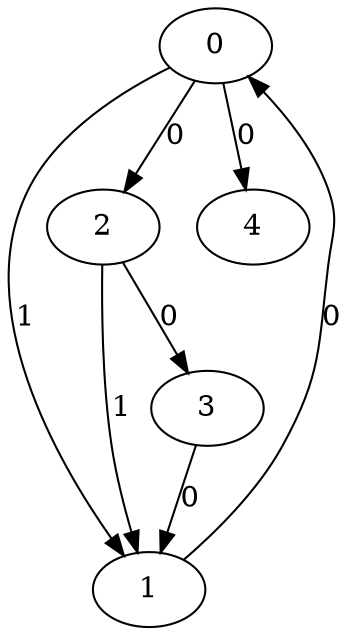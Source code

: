 // Source:236 Canonical: -1 1 0 -1 0 0 -1 -1 -1 -1 -1 1 -1 0 -1 -1 0 -1 -1 -1 -1 -1 -1 -1 -1
digraph HRA_from_236_graph_000 {
  0 -> 1 [label="1"];
  0 -> 2 [label="0"];
  1 -> 0 [label="0"];
  2 -> 1 [label="1"];
  2 -> 3 [label="0"];
  3 -> 1 [label="0"];
  0 -> 4 [label="0"];
}

// Source:236 Canonical: -1 1 0 -1 0 0 -1 -1 -1 -1 -1 1 -1 0 -1 -1 0 -1 -1 -1 0 -1 -1 -1 -1
digraph HRA_from_236_graph_001 {
  0 -> 1 [label="1"];
  0 -> 2 [label="0"];
  1 -> 0 [label="0"];
  2 -> 1 [label="1"];
  2 -> 3 [label="0"];
  3 -> 1 [label="0"];
  0 -> 4 [label="0"];
  4 -> 0 [label="0"];
}

// Source:236 Canonical: -1 1 0 -1 -1 0 -1 -1 -1 0 -1 1 -1 0 -1 -1 0 -1 -1 -1 -1 -1 -1 -1 -1
digraph HRA_from_236_graph_002 {
  0 -> 1 [label="1"];
  0 -> 2 [label="0"];
  1 -> 0 [label="0"];
  2 -> 1 [label="1"];
  2 -> 3 [label="0"];
  3 -> 1 [label="0"];
  1 -> 4 [label="0"];
}

// Source:236 Canonical: -1 1 0 -1 0 0 -1 -1 -1 0 -1 1 -1 0 -1 -1 0 -1 -1 -1 -1 -1 -1 -1 -1
digraph HRA_from_236_graph_003 {
  0 -> 1 [label="1"];
  0 -> 2 [label="0"];
  1 -> 0 [label="0"];
  2 -> 1 [label="1"];
  2 -> 3 [label="0"];
  3 -> 1 [label="0"];
  0 -> 4 [label="0"];
  1 -> 4 [label="0"];
}

// Source:236 Canonical: -1 1 0 -1 -1 0 -1 -1 -1 0 -1 1 -1 0 -1 -1 0 -1 -1 -1 0 -1 -1 -1 -1
digraph HRA_from_236_graph_004 {
  0 -> 1 [label="1"];
  0 -> 2 [label="0"];
  1 -> 0 [label="0"];
  2 -> 1 [label="1"];
  2 -> 3 [label="0"];
  3 -> 1 [label="0"];
  4 -> 0 [label="0"];
  1 -> 4 [label="0"];
}

// Source:236 Canonical: -1 1 0 -1 0 0 -1 -1 -1 0 -1 1 -1 0 -1 -1 0 -1 -1 -1 0 -1 -1 -1 -1
digraph HRA_from_236_graph_005 {
  0 -> 1 [label="1"];
  0 -> 2 [label="0"];
  1 -> 0 [label="0"];
  2 -> 1 [label="1"];
  2 -> 3 [label="0"];
  3 -> 1 [label="0"];
  0 -> 4 [label="0"];
  4 -> 0 [label="0"];
  1 -> 4 [label="0"];
}

// Source:236 Canonical: -1 1 0 -1 0 0 -1 -1 -1 -1 -1 1 -1 0 -1 -1 0 -1 -1 -1 -1 0 -1 -1 -1
digraph HRA_from_236_graph_006 {
  0 -> 1 [label="1"];
  0 -> 2 [label="0"];
  1 -> 0 [label="0"];
  2 -> 1 [label="1"];
  2 -> 3 [label="0"];
  3 -> 1 [label="0"];
  0 -> 4 [label="0"];
  4 -> 1 [label="0"];
}

// Source:236 Canonical: -1 1 0 -1 0 0 -1 -1 -1 -1 -1 1 -1 0 -1 -1 0 -1 -1 -1 0 0 -1 -1 -1
digraph HRA_from_236_graph_007 {
  0 -> 1 [label="1"];
  0 -> 2 [label="0"];
  1 -> 0 [label="0"];
  2 -> 1 [label="1"];
  2 -> 3 [label="0"];
  3 -> 1 [label="0"];
  0 -> 4 [label="0"];
  4 -> 0 [label="0"];
  4 -> 1 [label="0"];
}

// Source:236 Canonical: -1 1 0 -1 -1 0 -1 -1 -1 0 -1 1 -1 0 -1 -1 0 -1 -1 -1 -1 0 -1 -1 -1
digraph HRA_from_236_graph_008 {
  0 -> 1 [label="1"];
  0 -> 2 [label="0"];
  1 -> 0 [label="0"];
  2 -> 1 [label="1"];
  2 -> 3 [label="0"];
  3 -> 1 [label="0"];
  1 -> 4 [label="0"];
  4 -> 1 [label="0"];
}

// Source:236 Canonical: -1 1 0 -1 0 0 -1 -1 -1 0 -1 1 -1 0 -1 -1 0 -1 -1 -1 -1 0 -1 -1 -1
digraph HRA_from_236_graph_009 {
  0 -> 1 [label="1"];
  0 -> 2 [label="0"];
  1 -> 0 [label="0"];
  2 -> 1 [label="1"];
  2 -> 3 [label="0"];
  3 -> 1 [label="0"];
  0 -> 4 [label="0"];
  1 -> 4 [label="0"];
  4 -> 1 [label="0"];
}

// Source:236 Canonical: -1 1 0 -1 -1 0 -1 -1 -1 0 -1 1 -1 0 -1 -1 0 -1 -1 -1 0 0 -1 -1 -1
digraph HRA_from_236_graph_010 {
  0 -> 1 [label="1"];
  0 -> 2 [label="0"];
  1 -> 0 [label="0"];
  2 -> 1 [label="1"];
  2 -> 3 [label="0"];
  3 -> 1 [label="0"];
  4 -> 0 [label="0"];
  1 -> 4 [label="0"];
  4 -> 1 [label="0"];
}

// Source:236 Canonical: -1 1 0 -1 0 0 -1 -1 -1 0 -1 1 -1 0 -1 -1 0 -1 -1 -1 0 0 -1 -1 -1
digraph HRA_from_236_graph_011 {
  0 -> 1 [label="1"];
  0 -> 2 [label="0"];
  1 -> 0 [label="0"];
  2 -> 1 [label="1"];
  2 -> 3 [label="0"];
  3 -> 1 [label="0"];
  0 -> 4 [label="0"];
  4 -> 0 [label="0"];
  1 -> 4 [label="0"];
  4 -> 1 [label="0"];
}

// Source:236 Canonical: -1 1 0 -1 -1 0 -1 -1 -1 -1 -1 1 -1 0 0 -1 0 -1 -1 -1 -1 -1 -1 -1 -1
digraph HRA_from_236_graph_012 {
  0 -> 1 [label="1"];
  0 -> 2 [label="0"];
  1 -> 0 [label="0"];
  2 -> 1 [label="1"];
  2 -> 3 [label="0"];
  3 -> 1 [label="0"];
  2 -> 4 [label="0"];
}

// Source:236 Canonical: -1 1 0 -1 0 0 -1 -1 -1 -1 -1 1 -1 0 0 -1 0 -1 -1 -1 -1 -1 -1 -1 -1
digraph HRA_from_236_graph_013 {
  0 -> 1 [label="1"];
  0 -> 2 [label="0"];
  1 -> 0 [label="0"];
  2 -> 1 [label="1"];
  2 -> 3 [label="0"];
  3 -> 1 [label="0"];
  0 -> 4 [label="0"];
  2 -> 4 [label="0"];
}

// Source:236 Canonical: -1 1 0 -1 -1 0 -1 -1 -1 -1 -1 1 -1 0 0 -1 0 -1 -1 -1 0 -1 -1 -1 -1
digraph HRA_from_236_graph_014 {
  0 -> 1 [label="1"];
  0 -> 2 [label="0"];
  1 -> 0 [label="0"];
  2 -> 1 [label="1"];
  2 -> 3 [label="0"];
  3 -> 1 [label="0"];
  4 -> 0 [label="0"];
  2 -> 4 [label="0"];
}

// Source:236 Canonical: -1 1 0 -1 0 0 -1 -1 -1 -1 -1 1 -1 0 0 -1 0 -1 -1 -1 0 -1 -1 -1 -1
digraph HRA_from_236_graph_015 {
  0 -> 1 [label="1"];
  0 -> 2 [label="0"];
  1 -> 0 [label="0"];
  2 -> 1 [label="1"];
  2 -> 3 [label="0"];
  3 -> 1 [label="0"];
  0 -> 4 [label="0"];
  4 -> 0 [label="0"];
  2 -> 4 [label="0"];
}

// Source:236 Canonical: -1 1 0 -1 -1 0 -1 -1 -1 0 -1 1 -1 0 0 -1 0 -1 -1 -1 -1 -1 -1 -1 -1
digraph HRA_from_236_graph_016 {
  0 -> 1 [label="1"];
  0 -> 2 [label="0"];
  1 -> 0 [label="0"];
  2 -> 1 [label="1"];
  2 -> 3 [label="0"];
  3 -> 1 [label="0"];
  1 -> 4 [label="0"];
  2 -> 4 [label="0"];
}

// Source:236 Canonical: -1 1 0 -1 0 0 -1 -1 -1 0 -1 1 -1 0 0 -1 0 -1 -1 -1 -1 -1 -1 -1 -1
digraph HRA_from_236_graph_017 {
  0 -> 1 [label="1"];
  0 -> 2 [label="0"];
  1 -> 0 [label="0"];
  2 -> 1 [label="1"];
  2 -> 3 [label="0"];
  3 -> 1 [label="0"];
  0 -> 4 [label="0"];
  1 -> 4 [label="0"];
  2 -> 4 [label="0"];
}

// Source:236 Canonical: -1 1 0 -1 -1 0 -1 -1 -1 0 -1 1 -1 0 0 -1 0 -1 -1 -1 0 -1 -1 -1 -1
digraph HRA_from_236_graph_018 {
  0 -> 1 [label="1"];
  0 -> 2 [label="0"];
  1 -> 0 [label="0"];
  2 -> 1 [label="1"];
  2 -> 3 [label="0"];
  3 -> 1 [label="0"];
  4 -> 0 [label="0"];
  1 -> 4 [label="0"];
  2 -> 4 [label="0"];
}

// Source:236 Canonical: -1 1 0 -1 0 0 -1 -1 -1 0 -1 1 -1 0 0 -1 0 -1 -1 -1 0 -1 -1 -1 -1
digraph HRA_from_236_graph_019 {
  0 -> 1 [label="1"];
  0 -> 2 [label="0"];
  1 -> 0 [label="0"];
  2 -> 1 [label="1"];
  2 -> 3 [label="0"];
  3 -> 1 [label="0"];
  0 -> 4 [label="0"];
  4 -> 0 [label="0"];
  1 -> 4 [label="0"];
  2 -> 4 [label="0"];
}

// Source:236 Canonical: -1 1 0 -1 -1 0 -1 -1 -1 -1 -1 1 -1 0 0 -1 0 -1 -1 -1 -1 0 -1 -1 -1
digraph HRA_from_236_graph_020 {
  0 -> 1 [label="1"];
  0 -> 2 [label="0"];
  1 -> 0 [label="0"];
  2 -> 1 [label="1"];
  2 -> 3 [label="0"];
  3 -> 1 [label="0"];
  4 -> 1 [label="0"];
  2 -> 4 [label="0"];
}

// Source:236 Canonical: -1 1 0 -1 0 0 -1 -1 -1 -1 -1 1 -1 0 0 -1 0 -1 -1 -1 -1 0 -1 -1 -1
digraph HRA_from_236_graph_021 {
  0 -> 1 [label="1"];
  0 -> 2 [label="0"];
  1 -> 0 [label="0"];
  2 -> 1 [label="1"];
  2 -> 3 [label="0"];
  3 -> 1 [label="0"];
  0 -> 4 [label="0"];
  4 -> 1 [label="0"];
  2 -> 4 [label="0"];
}

// Source:236 Canonical: -1 1 0 -1 -1 0 -1 -1 -1 -1 -1 1 -1 0 0 -1 0 -1 -1 -1 0 0 -1 -1 -1
digraph HRA_from_236_graph_022 {
  0 -> 1 [label="1"];
  0 -> 2 [label="0"];
  1 -> 0 [label="0"];
  2 -> 1 [label="1"];
  2 -> 3 [label="0"];
  3 -> 1 [label="0"];
  4 -> 0 [label="0"];
  4 -> 1 [label="0"];
  2 -> 4 [label="0"];
}

// Source:236 Canonical: -1 1 0 -1 0 0 -1 -1 -1 -1 -1 1 -1 0 0 -1 0 -1 -1 -1 0 0 -1 -1 -1
digraph HRA_from_236_graph_023 {
  0 -> 1 [label="1"];
  0 -> 2 [label="0"];
  1 -> 0 [label="0"];
  2 -> 1 [label="1"];
  2 -> 3 [label="0"];
  3 -> 1 [label="0"];
  0 -> 4 [label="0"];
  4 -> 0 [label="0"];
  4 -> 1 [label="0"];
  2 -> 4 [label="0"];
}

// Source:236 Canonical: -1 1 0 -1 -1 0 -1 -1 -1 0 -1 1 -1 0 0 -1 0 -1 -1 -1 -1 0 -1 -1 -1
digraph HRA_from_236_graph_024 {
  0 -> 1 [label="1"];
  0 -> 2 [label="0"];
  1 -> 0 [label="0"];
  2 -> 1 [label="1"];
  2 -> 3 [label="0"];
  3 -> 1 [label="0"];
  1 -> 4 [label="0"];
  4 -> 1 [label="0"];
  2 -> 4 [label="0"];
}

// Source:236 Canonical: -1 1 0 -1 0 0 -1 -1 -1 0 -1 1 -1 0 0 -1 0 -1 -1 -1 -1 0 -1 -1 -1
digraph HRA_from_236_graph_025 {
  0 -> 1 [label="1"];
  0 -> 2 [label="0"];
  1 -> 0 [label="0"];
  2 -> 1 [label="1"];
  2 -> 3 [label="0"];
  3 -> 1 [label="0"];
  0 -> 4 [label="0"];
  1 -> 4 [label="0"];
  4 -> 1 [label="0"];
  2 -> 4 [label="0"];
}

// Source:236 Canonical: -1 1 0 -1 -1 0 -1 -1 -1 0 -1 1 -1 0 0 -1 0 -1 -1 -1 0 0 -1 -1 -1
digraph HRA_from_236_graph_026 {
  0 -> 1 [label="1"];
  0 -> 2 [label="0"];
  1 -> 0 [label="0"];
  2 -> 1 [label="1"];
  2 -> 3 [label="0"];
  3 -> 1 [label="0"];
  4 -> 0 [label="0"];
  1 -> 4 [label="0"];
  4 -> 1 [label="0"];
  2 -> 4 [label="0"];
}

// Source:236 Canonical: -1 1 0 -1 0 0 -1 -1 -1 0 -1 1 -1 0 0 -1 0 -1 -1 -1 0 0 -1 -1 -1
digraph HRA_from_236_graph_027 {
  0 -> 1 [label="1"];
  0 -> 2 [label="0"];
  1 -> 0 [label="0"];
  2 -> 1 [label="1"];
  2 -> 3 [label="0"];
  3 -> 1 [label="0"];
  0 -> 4 [label="0"];
  4 -> 0 [label="0"];
  1 -> 4 [label="0"];
  4 -> 1 [label="0"];
  2 -> 4 [label="0"];
}

// Source:236 Canonical: -1 1 0 -1 0 0 -1 -1 -1 -1 -1 1 -1 0 -1 -1 0 -1 -1 -1 -1 -1 0 -1 -1
digraph HRA_from_236_graph_028 {
  0 -> 1 [label="1"];
  0 -> 2 [label="0"];
  1 -> 0 [label="0"];
  2 -> 1 [label="1"];
  2 -> 3 [label="0"];
  3 -> 1 [label="0"];
  0 -> 4 [label="0"];
  4 -> 2 [label="0"];
}

// Source:236 Canonical: -1 1 0 -1 0 0 -1 -1 -1 -1 -1 1 -1 0 -1 -1 0 -1 -1 -1 0 -1 0 -1 -1
digraph HRA_from_236_graph_029 {
  0 -> 1 [label="1"];
  0 -> 2 [label="0"];
  1 -> 0 [label="0"];
  2 -> 1 [label="1"];
  2 -> 3 [label="0"];
  3 -> 1 [label="0"];
  0 -> 4 [label="0"];
  4 -> 0 [label="0"];
  4 -> 2 [label="0"];
}

// Source:236 Canonical: -1 1 0 -1 -1 0 -1 -1 -1 0 -1 1 -1 0 -1 -1 0 -1 -1 -1 -1 -1 0 -1 -1
digraph HRA_from_236_graph_030 {
  0 -> 1 [label="1"];
  0 -> 2 [label="0"];
  1 -> 0 [label="0"];
  2 -> 1 [label="1"];
  2 -> 3 [label="0"];
  3 -> 1 [label="0"];
  1 -> 4 [label="0"];
  4 -> 2 [label="0"];
}

// Source:236 Canonical: -1 1 0 -1 0 0 -1 -1 -1 0 -1 1 -1 0 -1 -1 0 -1 -1 -1 -1 -1 0 -1 -1
digraph HRA_from_236_graph_031 {
  0 -> 1 [label="1"];
  0 -> 2 [label="0"];
  1 -> 0 [label="0"];
  2 -> 1 [label="1"];
  2 -> 3 [label="0"];
  3 -> 1 [label="0"];
  0 -> 4 [label="0"];
  1 -> 4 [label="0"];
  4 -> 2 [label="0"];
}

// Source:236 Canonical: -1 1 0 -1 -1 0 -1 -1 -1 0 -1 1 -1 0 -1 -1 0 -1 -1 -1 0 -1 0 -1 -1
digraph HRA_from_236_graph_032 {
  0 -> 1 [label="1"];
  0 -> 2 [label="0"];
  1 -> 0 [label="0"];
  2 -> 1 [label="1"];
  2 -> 3 [label="0"];
  3 -> 1 [label="0"];
  4 -> 0 [label="0"];
  1 -> 4 [label="0"];
  4 -> 2 [label="0"];
}

// Source:236 Canonical: -1 1 0 -1 0 0 -1 -1 -1 0 -1 1 -1 0 -1 -1 0 -1 -1 -1 0 -1 0 -1 -1
digraph HRA_from_236_graph_033 {
  0 -> 1 [label="1"];
  0 -> 2 [label="0"];
  1 -> 0 [label="0"];
  2 -> 1 [label="1"];
  2 -> 3 [label="0"];
  3 -> 1 [label="0"];
  0 -> 4 [label="0"];
  4 -> 0 [label="0"];
  1 -> 4 [label="0"];
  4 -> 2 [label="0"];
}

// Source:236 Canonical: -1 1 0 -1 0 0 -1 -1 -1 -1 -1 1 -1 0 -1 -1 0 -1 -1 -1 -1 0 0 -1 -1
digraph HRA_from_236_graph_034 {
  0 -> 1 [label="1"];
  0 -> 2 [label="0"];
  1 -> 0 [label="0"];
  2 -> 1 [label="1"];
  2 -> 3 [label="0"];
  3 -> 1 [label="0"];
  0 -> 4 [label="0"];
  4 -> 1 [label="0"];
  4 -> 2 [label="0"];
}

// Source:236 Canonical: -1 1 0 -1 0 0 -1 -1 -1 -1 -1 1 -1 0 -1 -1 0 -1 -1 -1 0 0 0 -1 -1
digraph HRA_from_236_graph_035 {
  0 -> 1 [label="1"];
  0 -> 2 [label="0"];
  1 -> 0 [label="0"];
  2 -> 1 [label="1"];
  2 -> 3 [label="0"];
  3 -> 1 [label="0"];
  0 -> 4 [label="0"];
  4 -> 0 [label="0"];
  4 -> 1 [label="0"];
  4 -> 2 [label="0"];
}

// Source:236 Canonical: -1 1 0 -1 -1 0 -1 -1 -1 0 -1 1 -1 0 -1 -1 0 -1 -1 -1 -1 0 0 -1 -1
digraph HRA_from_236_graph_036 {
  0 -> 1 [label="1"];
  0 -> 2 [label="0"];
  1 -> 0 [label="0"];
  2 -> 1 [label="1"];
  2 -> 3 [label="0"];
  3 -> 1 [label="0"];
  1 -> 4 [label="0"];
  4 -> 1 [label="0"];
  4 -> 2 [label="0"];
}

// Source:236 Canonical: -1 1 0 -1 0 0 -1 -1 -1 0 -1 1 -1 0 -1 -1 0 -1 -1 -1 -1 0 0 -1 -1
digraph HRA_from_236_graph_037 {
  0 -> 1 [label="1"];
  0 -> 2 [label="0"];
  1 -> 0 [label="0"];
  2 -> 1 [label="1"];
  2 -> 3 [label="0"];
  3 -> 1 [label="0"];
  0 -> 4 [label="0"];
  1 -> 4 [label="0"];
  4 -> 1 [label="0"];
  4 -> 2 [label="0"];
}

// Source:236 Canonical: -1 1 0 -1 -1 0 -1 -1 -1 0 -1 1 -1 0 -1 -1 0 -1 -1 -1 0 0 0 -1 -1
digraph HRA_from_236_graph_038 {
  0 -> 1 [label="1"];
  0 -> 2 [label="0"];
  1 -> 0 [label="0"];
  2 -> 1 [label="1"];
  2 -> 3 [label="0"];
  3 -> 1 [label="0"];
  4 -> 0 [label="0"];
  1 -> 4 [label="0"];
  4 -> 1 [label="0"];
  4 -> 2 [label="0"];
}

// Source:236 Canonical: -1 1 0 -1 0 0 -1 -1 -1 0 -1 1 -1 0 -1 -1 0 -1 -1 -1 0 0 0 -1 -1
digraph HRA_from_236_graph_039 {
  0 -> 1 [label="1"];
  0 -> 2 [label="0"];
  1 -> 0 [label="0"];
  2 -> 1 [label="1"];
  2 -> 3 [label="0"];
  3 -> 1 [label="0"];
  0 -> 4 [label="0"];
  4 -> 0 [label="0"];
  1 -> 4 [label="0"];
  4 -> 1 [label="0"];
  4 -> 2 [label="0"];
}

// Source:236 Canonical: -1 1 0 -1 -1 0 -1 -1 -1 -1 -1 1 -1 0 0 -1 0 -1 -1 -1 -1 -1 0 -1 -1
digraph HRA_from_236_graph_040 {
  0 -> 1 [label="1"];
  0 -> 2 [label="0"];
  1 -> 0 [label="0"];
  2 -> 1 [label="1"];
  2 -> 3 [label="0"];
  3 -> 1 [label="0"];
  2 -> 4 [label="0"];
  4 -> 2 [label="0"];
}

// Source:236 Canonical: -1 1 0 -1 0 0 -1 -1 -1 -1 -1 1 -1 0 0 -1 0 -1 -1 -1 -1 -1 0 -1 -1
digraph HRA_from_236_graph_041 {
  0 -> 1 [label="1"];
  0 -> 2 [label="0"];
  1 -> 0 [label="0"];
  2 -> 1 [label="1"];
  2 -> 3 [label="0"];
  3 -> 1 [label="0"];
  0 -> 4 [label="0"];
  2 -> 4 [label="0"];
  4 -> 2 [label="0"];
}

// Source:236 Canonical: -1 1 0 -1 -1 0 -1 -1 -1 -1 -1 1 -1 0 0 -1 0 -1 -1 -1 0 -1 0 -1 -1
digraph HRA_from_236_graph_042 {
  0 -> 1 [label="1"];
  0 -> 2 [label="0"];
  1 -> 0 [label="0"];
  2 -> 1 [label="1"];
  2 -> 3 [label="0"];
  3 -> 1 [label="0"];
  4 -> 0 [label="0"];
  2 -> 4 [label="0"];
  4 -> 2 [label="0"];
}

// Source:236 Canonical: -1 1 0 -1 0 0 -1 -1 -1 -1 -1 1 -1 0 0 -1 0 -1 -1 -1 0 -1 0 -1 -1
digraph HRA_from_236_graph_043 {
  0 -> 1 [label="1"];
  0 -> 2 [label="0"];
  1 -> 0 [label="0"];
  2 -> 1 [label="1"];
  2 -> 3 [label="0"];
  3 -> 1 [label="0"];
  0 -> 4 [label="0"];
  4 -> 0 [label="0"];
  2 -> 4 [label="0"];
  4 -> 2 [label="0"];
}

// Source:236 Canonical: -1 1 0 -1 -1 0 -1 -1 -1 0 -1 1 -1 0 0 -1 0 -1 -1 -1 -1 -1 0 -1 -1
digraph HRA_from_236_graph_044 {
  0 -> 1 [label="1"];
  0 -> 2 [label="0"];
  1 -> 0 [label="0"];
  2 -> 1 [label="1"];
  2 -> 3 [label="0"];
  3 -> 1 [label="0"];
  1 -> 4 [label="0"];
  2 -> 4 [label="0"];
  4 -> 2 [label="0"];
}

// Source:236 Canonical: -1 1 0 -1 0 0 -1 -1 -1 0 -1 1 -1 0 0 -1 0 -1 -1 -1 -1 -1 0 -1 -1
digraph HRA_from_236_graph_045 {
  0 -> 1 [label="1"];
  0 -> 2 [label="0"];
  1 -> 0 [label="0"];
  2 -> 1 [label="1"];
  2 -> 3 [label="0"];
  3 -> 1 [label="0"];
  0 -> 4 [label="0"];
  1 -> 4 [label="0"];
  2 -> 4 [label="0"];
  4 -> 2 [label="0"];
}

// Source:236 Canonical: -1 1 0 -1 -1 0 -1 -1 -1 0 -1 1 -1 0 0 -1 0 -1 -1 -1 0 -1 0 -1 -1
digraph HRA_from_236_graph_046 {
  0 -> 1 [label="1"];
  0 -> 2 [label="0"];
  1 -> 0 [label="0"];
  2 -> 1 [label="1"];
  2 -> 3 [label="0"];
  3 -> 1 [label="0"];
  4 -> 0 [label="0"];
  1 -> 4 [label="0"];
  2 -> 4 [label="0"];
  4 -> 2 [label="0"];
}

// Source:236 Canonical: -1 1 0 -1 0 0 -1 -1 -1 0 -1 1 -1 0 0 -1 0 -1 -1 -1 0 -1 0 -1 -1
digraph HRA_from_236_graph_047 {
  0 -> 1 [label="1"];
  0 -> 2 [label="0"];
  1 -> 0 [label="0"];
  2 -> 1 [label="1"];
  2 -> 3 [label="0"];
  3 -> 1 [label="0"];
  0 -> 4 [label="0"];
  4 -> 0 [label="0"];
  1 -> 4 [label="0"];
  2 -> 4 [label="0"];
  4 -> 2 [label="0"];
}

// Source:236 Canonical: -1 1 0 -1 -1 0 -1 -1 -1 -1 -1 1 -1 0 0 -1 0 -1 -1 -1 -1 0 0 -1 -1
digraph HRA_from_236_graph_048 {
  0 -> 1 [label="1"];
  0 -> 2 [label="0"];
  1 -> 0 [label="0"];
  2 -> 1 [label="1"];
  2 -> 3 [label="0"];
  3 -> 1 [label="0"];
  4 -> 1 [label="0"];
  2 -> 4 [label="0"];
  4 -> 2 [label="0"];
}

// Source:236 Canonical: -1 1 0 -1 0 0 -1 -1 -1 -1 -1 1 -1 0 0 -1 0 -1 -1 -1 -1 0 0 -1 -1
digraph HRA_from_236_graph_049 {
  0 -> 1 [label="1"];
  0 -> 2 [label="0"];
  1 -> 0 [label="0"];
  2 -> 1 [label="1"];
  2 -> 3 [label="0"];
  3 -> 1 [label="0"];
  0 -> 4 [label="0"];
  4 -> 1 [label="0"];
  2 -> 4 [label="0"];
  4 -> 2 [label="0"];
}

// Source:236 Canonical: -1 1 0 -1 -1 0 -1 -1 -1 -1 -1 1 -1 0 0 -1 0 -1 -1 -1 0 0 0 -1 -1
digraph HRA_from_236_graph_050 {
  0 -> 1 [label="1"];
  0 -> 2 [label="0"];
  1 -> 0 [label="0"];
  2 -> 1 [label="1"];
  2 -> 3 [label="0"];
  3 -> 1 [label="0"];
  4 -> 0 [label="0"];
  4 -> 1 [label="0"];
  2 -> 4 [label="0"];
  4 -> 2 [label="0"];
}

// Source:236 Canonical: -1 1 0 -1 0 0 -1 -1 -1 -1 -1 1 -1 0 0 -1 0 -1 -1 -1 0 0 0 -1 -1
digraph HRA_from_236_graph_051 {
  0 -> 1 [label="1"];
  0 -> 2 [label="0"];
  1 -> 0 [label="0"];
  2 -> 1 [label="1"];
  2 -> 3 [label="0"];
  3 -> 1 [label="0"];
  0 -> 4 [label="0"];
  4 -> 0 [label="0"];
  4 -> 1 [label="0"];
  2 -> 4 [label="0"];
  4 -> 2 [label="0"];
}

// Source:236 Canonical: -1 1 0 -1 -1 0 -1 -1 -1 0 -1 1 -1 0 0 -1 0 -1 -1 -1 -1 0 0 -1 -1
digraph HRA_from_236_graph_052 {
  0 -> 1 [label="1"];
  0 -> 2 [label="0"];
  1 -> 0 [label="0"];
  2 -> 1 [label="1"];
  2 -> 3 [label="0"];
  3 -> 1 [label="0"];
  1 -> 4 [label="0"];
  4 -> 1 [label="0"];
  2 -> 4 [label="0"];
  4 -> 2 [label="0"];
}

// Source:236 Canonical: -1 1 0 -1 0 0 -1 -1 -1 0 -1 1 -1 0 0 -1 0 -1 -1 -1 -1 0 0 -1 -1
digraph HRA_from_236_graph_053 {
  0 -> 1 [label="1"];
  0 -> 2 [label="0"];
  1 -> 0 [label="0"];
  2 -> 1 [label="1"];
  2 -> 3 [label="0"];
  3 -> 1 [label="0"];
  0 -> 4 [label="0"];
  1 -> 4 [label="0"];
  4 -> 1 [label="0"];
  2 -> 4 [label="0"];
  4 -> 2 [label="0"];
}

// Source:236 Canonical: -1 1 0 -1 -1 0 -1 -1 -1 0 -1 1 -1 0 0 -1 0 -1 -1 -1 0 0 0 -1 -1
digraph HRA_from_236_graph_054 {
  0 -> 1 [label="1"];
  0 -> 2 [label="0"];
  1 -> 0 [label="0"];
  2 -> 1 [label="1"];
  2 -> 3 [label="0"];
  3 -> 1 [label="0"];
  4 -> 0 [label="0"];
  1 -> 4 [label="0"];
  4 -> 1 [label="0"];
  2 -> 4 [label="0"];
  4 -> 2 [label="0"];
}

// Source:236 Canonical: -1 1 0 -1 0 0 -1 -1 -1 0 -1 1 -1 0 0 -1 0 -1 -1 -1 0 0 0 -1 -1
digraph HRA_from_236_graph_055 {
  0 -> 1 [label="1"];
  0 -> 2 [label="0"];
  1 -> 0 [label="0"];
  2 -> 1 [label="1"];
  2 -> 3 [label="0"];
  3 -> 1 [label="0"];
  0 -> 4 [label="0"];
  4 -> 0 [label="0"];
  1 -> 4 [label="0"];
  4 -> 1 [label="0"];
  2 -> 4 [label="0"];
  4 -> 2 [label="0"];
}

// Source:236 Canonical: -1 1 0 -1 -1 0 -1 -1 -1 -1 -1 1 -1 0 -1 -1 0 -1 -1 0 -1 -1 -1 -1 -1
digraph HRA_from_236_graph_056 {
  0 -> 1 [label="1"];
  0 -> 2 [label="0"];
  1 -> 0 [label="0"];
  2 -> 1 [label="1"];
  2 -> 3 [label="0"];
  3 -> 1 [label="0"];
  3 -> 4 [label="0"];
}

// Source:236 Canonical: -1 1 0 -1 0 0 -1 -1 -1 -1 -1 1 -1 0 -1 -1 0 -1 -1 0 -1 -1 -1 -1 -1
digraph HRA_from_236_graph_057 {
  0 -> 1 [label="1"];
  0 -> 2 [label="0"];
  1 -> 0 [label="0"];
  2 -> 1 [label="1"];
  2 -> 3 [label="0"];
  3 -> 1 [label="0"];
  0 -> 4 [label="0"];
  3 -> 4 [label="0"];
}

// Source:236 Canonical: -1 1 0 -1 -1 0 -1 -1 -1 -1 -1 1 -1 0 -1 -1 0 -1 -1 0 0 -1 -1 -1 -1
digraph HRA_from_236_graph_058 {
  0 -> 1 [label="1"];
  0 -> 2 [label="0"];
  1 -> 0 [label="0"];
  2 -> 1 [label="1"];
  2 -> 3 [label="0"];
  3 -> 1 [label="0"];
  4 -> 0 [label="0"];
  3 -> 4 [label="0"];
}

// Source:236 Canonical: -1 1 0 -1 0 0 -1 -1 -1 -1 -1 1 -1 0 -1 -1 0 -1 -1 0 0 -1 -1 -1 -1
digraph HRA_from_236_graph_059 {
  0 -> 1 [label="1"];
  0 -> 2 [label="0"];
  1 -> 0 [label="0"];
  2 -> 1 [label="1"];
  2 -> 3 [label="0"];
  3 -> 1 [label="0"];
  0 -> 4 [label="0"];
  4 -> 0 [label="0"];
  3 -> 4 [label="0"];
}

// Source:236 Canonical: -1 1 0 -1 -1 0 -1 -1 -1 0 -1 1 -1 0 -1 -1 0 -1 -1 0 -1 -1 -1 -1 -1
digraph HRA_from_236_graph_060 {
  0 -> 1 [label="1"];
  0 -> 2 [label="0"];
  1 -> 0 [label="0"];
  2 -> 1 [label="1"];
  2 -> 3 [label="0"];
  3 -> 1 [label="0"];
  1 -> 4 [label="0"];
  3 -> 4 [label="0"];
}

// Source:236 Canonical: -1 1 0 -1 0 0 -1 -1 -1 0 -1 1 -1 0 -1 -1 0 -1 -1 0 -1 -1 -1 -1 -1
digraph HRA_from_236_graph_061 {
  0 -> 1 [label="1"];
  0 -> 2 [label="0"];
  1 -> 0 [label="0"];
  2 -> 1 [label="1"];
  2 -> 3 [label="0"];
  3 -> 1 [label="0"];
  0 -> 4 [label="0"];
  1 -> 4 [label="0"];
  3 -> 4 [label="0"];
}

// Source:236 Canonical: -1 1 0 -1 -1 0 -1 -1 -1 0 -1 1 -1 0 -1 -1 0 -1 -1 0 0 -1 -1 -1 -1
digraph HRA_from_236_graph_062 {
  0 -> 1 [label="1"];
  0 -> 2 [label="0"];
  1 -> 0 [label="0"];
  2 -> 1 [label="1"];
  2 -> 3 [label="0"];
  3 -> 1 [label="0"];
  4 -> 0 [label="0"];
  1 -> 4 [label="0"];
  3 -> 4 [label="0"];
}

// Source:236 Canonical: -1 1 0 -1 0 0 -1 -1 -1 0 -1 1 -1 0 -1 -1 0 -1 -1 0 0 -1 -1 -1 -1
digraph HRA_from_236_graph_063 {
  0 -> 1 [label="1"];
  0 -> 2 [label="0"];
  1 -> 0 [label="0"];
  2 -> 1 [label="1"];
  2 -> 3 [label="0"];
  3 -> 1 [label="0"];
  0 -> 4 [label="0"];
  4 -> 0 [label="0"];
  1 -> 4 [label="0"];
  3 -> 4 [label="0"];
}

// Source:236 Canonical: -1 1 0 -1 -1 0 -1 -1 -1 -1 -1 1 -1 0 -1 -1 0 -1 -1 0 -1 0 -1 -1 -1
digraph HRA_from_236_graph_064 {
  0 -> 1 [label="1"];
  0 -> 2 [label="0"];
  1 -> 0 [label="0"];
  2 -> 1 [label="1"];
  2 -> 3 [label="0"];
  3 -> 1 [label="0"];
  4 -> 1 [label="0"];
  3 -> 4 [label="0"];
}

// Source:236 Canonical: -1 1 0 -1 0 0 -1 -1 -1 -1 -1 1 -1 0 -1 -1 0 -1 -1 0 -1 0 -1 -1 -1
digraph HRA_from_236_graph_065 {
  0 -> 1 [label="1"];
  0 -> 2 [label="0"];
  1 -> 0 [label="0"];
  2 -> 1 [label="1"];
  2 -> 3 [label="0"];
  3 -> 1 [label="0"];
  0 -> 4 [label="0"];
  4 -> 1 [label="0"];
  3 -> 4 [label="0"];
}

// Source:236 Canonical: -1 1 0 -1 -1 0 -1 -1 -1 -1 -1 1 -1 0 -1 -1 0 -1 -1 0 0 0 -1 -1 -1
digraph HRA_from_236_graph_066 {
  0 -> 1 [label="1"];
  0 -> 2 [label="0"];
  1 -> 0 [label="0"];
  2 -> 1 [label="1"];
  2 -> 3 [label="0"];
  3 -> 1 [label="0"];
  4 -> 0 [label="0"];
  4 -> 1 [label="0"];
  3 -> 4 [label="0"];
}

// Source:236 Canonical: -1 1 0 -1 0 0 -1 -1 -1 -1 -1 1 -1 0 -1 -1 0 -1 -1 0 0 0 -1 -1 -1
digraph HRA_from_236_graph_067 {
  0 -> 1 [label="1"];
  0 -> 2 [label="0"];
  1 -> 0 [label="0"];
  2 -> 1 [label="1"];
  2 -> 3 [label="0"];
  3 -> 1 [label="0"];
  0 -> 4 [label="0"];
  4 -> 0 [label="0"];
  4 -> 1 [label="0"];
  3 -> 4 [label="0"];
}

// Source:236 Canonical: -1 1 0 -1 -1 0 -1 -1 -1 0 -1 1 -1 0 -1 -1 0 -1 -1 0 -1 0 -1 -1 -1
digraph HRA_from_236_graph_068 {
  0 -> 1 [label="1"];
  0 -> 2 [label="0"];
  1 -> 0 [label="0"];
  2 -> 1 [label="1"];
  2 -> 3 [label="0"];
  3 -> 1 [label="0"];
  1 -> 4 [label="0"];
  4 -> 1 [label="0"];
  3 -> 4 [label="0"];
}

// Source:236 Canonical: -1 1 0 -1 0 0 -1 -1 -1 0 -1 1 -1 0 -1 -1 0 -1 -1 0 -1 0 -1 -1 -1
digraph HRA_from_236_graph_069 {
  0 -> 1 [label="1"];
  0 -> 2 [label="0"];
  1 -> 0 [label="0"];
  2 -> 1 [label="1"];
  2 -> 3 [label="0"];
  3 -> 1 [label="0"];
  0 -> 4 [label="0"];
  1 -> 4 [label="0"];
  4 -> 1 [label="0"];
  3 -> 4 [label="0"];
}

// Source:236 Canonical: -1 1 0 -1 -1 0 -1 -1 -1 0 -1 1 -1 0 -1 -1 0 -1 -1 0 0 0 -1 -1 -1
digraph HRA_from_236_graph_070 {
  0 -> 1 [label="1"];
  0 -> 2 [label="0"];
  1 -> 0 [label="0"];
  2 -> 1 [label="1"];
  2 -> 3 [label="0"];
  3 -> 1 [label="0"];
  4 -> 0 [label="0"];
  1 -> 4 [label="0"];
  4 -> 1 [label="0"];
  3 -> 4 [label="0"];
}

// Source:236 Canonical: -1 1 0 -1 0 0 -1 -1 -1 0 -1 1 -1 0 -1 -1 0 -1 -1 0 0 0 -1 -1 -1
digraph HRA_from_236_graph_071 {
  0 -> 1 [label="1"];
  0 -> 2 [label="0"];
  1 -> 0 [label="0"];
  2 -> 1 [label="1"];
  2 -> 3 [label="0"];
  3 -> 1 [label="0"];
  0 -> 4 [label="0"];
  4 -> 0 [label="0"];
  1 -> 4 [label="0"];
  4 -> 1 [label="0"];
  3 -> 4 [label="0"];
}

// Source:236 Canonical: -1 1 0 -1 -1 0 -1 -1 -1 -1 -1 1 -1 0 0 -1 0 -1 -1 0 -1 -1 -1 -1 -1
digraph HRA_from_236_graph_072 {
  0 -> 1 [label="1"];
  0 -> 2 [label="0"];
  1 -> 0 [label="0"];
  2 -> 1 [label="1"];
  2 -> 3 [label="0"];
  3 -> 1 [label="0"];
  2 -> 4 [label="0"];
  3 -> 4 [label="0"];
}

// Source:236 Canonical: -1 1 0 -1 0 0 -1 -1 -1 -1 -1 1 -1 0 0 -1 0 -1 -1 0 -1 -1 -1 -1 -1
digraph HRA_from_236_graph_073 {
  0 -> 1 [label="1"];
  0 -> 2 [label="0"];
  1 -> 0 [label="0"];
  2 -> 1 [label="1"];
  2 -> 3 [label="0"];
  3 -> 1 [label="0"];
  0 -> 4 [label="0"];
  2 -> 4 [label="0"];
  3 -> 4 [label="0"];
}

// Source:236 Canonical: -1 1 0 -1 -1 0 -1 -1 -1 -1 -1 1 -1 0 0 -1 0 -1 -1 0 0 -1 -1 -1 -1
digraph HRA_from_236_graph_074 {
  0 -> 1 [label="1"];
  0 -> 2 [label="0"];
  1 -> 0 [label="0"];
  2 -> 1 [label="1"];
  2 -> 3 [label="0"];
  3 -> 1 [label="0"];
  4 -> 0 [label="0"];
  2 -> 4 [label="0"];
  3 -> 4 [label="0"];
}

// Source:236 Canonical: -1 1 0 -1 0 0 -1 -1 -1 -1 -1 1 -1 0 0 -1 0 -1 -1 0 0 -1 -1 -1 -1
digraph HRA_from_236_graph_075 {
  0 -> 1 [label="1"];
  0 -> 2 [label="0"];
  1 -> 0 [label="0"];
  2 -> 1 [label="1"];
  2 -> 3 [label="0"];
  3 -> 1 [label="0"];
  0 -> 4 [label="0"];
  4 -> 0 [label="0"];
  2 -> 4 [label="0"];
  3 -> 4 [label="0"];
}

// Source:236 Canonical: -1 1 0 -1 -1 0 -1 -1 -1 0 -1 1 -1 0 0 -1 0 -1 -1 0 -1 -1 -1 -1 -1
digraph HRA_from_236_graph_076 {
  0 -> 1 [label="1"];
  0 -> 2 [label="0"];
  1 -> 0 [label="0"];
  2 -> 1 [label="1"];
  2 -> 3 [label="0"];
  3 -> 1 [label="0"];
  1 -> 4 [label="0"];
  2 -> 4 [label="0"];
  3 -> 4 [label="0"];
}

// Source:236 Canonical: -1 1 0 -1 0 0 -1 -1 -1 0 -1 1 -1 0 0 -1 0 -1 -1 0 -1 -1 -1 -1 -1
digraph HRA_from_236_graph_077 {
  0 -> 1 [label="1"];
  0 -> 2 [label="0"];
  1 -> 0 [label="0"];
  2 -> 1 [label="1"];
  2 -> 3 [label="0"];
  3 -> 1 [label="0"];
  0 -> 4 [label="0"];
  1 -> 4 [label="0"];
  2 -> 4 [label="0"];
  3 -> 4 [label="0"];
}

// Source:236 Canonical: -1 1 0 -1 -1 0 -1 -1 -1 0 -1 1 -1 0 0 -1 0 -1 -1 0 0 -1 -1 -1 -1
digraph HRA_from_236_graph_078 {
  0 -> 1 [label="1"];
  0 -> 2 [label="0"];
  1 -> 0 [label="0"];
  2 -> 1 [label="1"];
  2 -> 3 [label="0"];
  3 -> 1 [label="0"];
  4 -> 0 [label="0"];
  1 -> 4 [label="0"];
  2 -> 4 [label="0"];
  3 -> 4 [label="0"];
}

// Source:236 Canonical: -1 1 0 -1 0 0 -1 -1 -1 0 -1 1 -1 0 0 -1 0 -1 -1 0 0 -1 -1 -1 -1
digraph HRA_from_236_graph_079 {
  0 -> 1 [label="1"];
  0 -> 2 [label="0"];
  1 -> 0 [label="0"];
  2 -> 1 [label="1"];
  2 -> 3 [label="0"];
  3 -> 1 [label="0"];
  0 -> 4 [label="0"];
  4 -> 0 [label="0"];
  1 -> 4 [label="0"];
  2 -> 4 [label="0"];
  3 -> 4 [label="0"];
}

// Source:236 Canonical: -1 1 0 -1 -1 0 -1 -1 -1 -1 -1 1 -1 0 0 -1 0 -1 -1 0 -1 0 -1 -1 -1
digraph HRA_from_236_graph_080 {
  0 -> 1 [label="1"];
  0 -> 2 [label="0"];
  1 -> 0 [label="0"];
  2 -> 1 [label="1"];
  2 -> 3 [label="0"];
  3 -> 1 [label="0"];
  4 -> 1 [label="0"];
  2 -> 4 [label="0"];
  3 -> 4 [label="0"];
}

// Source:236 Canonical: -1 1 0 -1 0 0 -1 -1 -1 -1 -1 1 -1 0 0 -1 0 -1 -1 0 -1 0 -1 -1 -1
digraph HRA_from_236_graph_081 {
  0 -> 1 [label="1"];
  0 -> 2 [label="0"];
  1 -> 0 [label="0"];
  2 -> 1 [label="1"];
  2 -> 3 [label="0"];
  3 -> 1 [label="0"];
  0 -> 4 [label="0"];
  4 -> 1 [label="0"];
  2 -> 4 [label="0"];
  3 -> 4 [label="0"];
}

// Source:236 Canonical: -1 1 0 -1 -1 0 -1 -1 -1 -1 -1 1 -1 0 0 -1 0 -1 -1 0 0 0 -1 -1 -1
digraph HRA_from_236_graph_082 {
  0 -> 1 [label="1"];
  0 -> 2 [label="0"];
  1 -> 0 [label="0"];
  2 -> 1 [label="1"];
  2 -> 3 [label="0"];
  3 -> 1 [label="0"];
  4 -> 0 [label="0"];
  4 -> 1 [label="0"];
  2 -> 4 [label="0"];
  3 -> 4 [label="0"];
}

// Source:236 Canonical: -1 1 0 -1 0 0 -1 -1 -1 -1 -1 1 -1 0 0 -1 0 -1 -1 0 0 0 -1 -1 -1
digraph HRA_from_236_graph_083 {
  0 -> 1 [label="1"];
  0 -> 2 [label="0"];
  1 -> 0 [label="0"];
  2 -> 1 [label="1"];
  2 -> 3 [label="0"];
  3 -> 1 [label="0"];
  0 -> 4 [label="0"];
  4 -> 0 [label="0"];
  4 -> 1 [label="0"];
  2 -> 4 [label="0"];
  3 -> 4 [label="0"];
}

// Source:236 Canonical: -1 1 0 -1 -1 0 -1 -1 -1 0 -1 1 -1 0 0 -1 0 -1 -1 0 -1 0 -1 -1 -1
digraph HRA_from_236_graph_084 {
  0 -> 1 [label="1"];
  0 -> 2 [label="0"];
  1 -> 0 [label="0"];
  2 -> 1 [label="1"];
  2 -> 3 [label="0"];
  3 -> 1 [label="0"];
  1 -> 4 [label="0"];
  4 -> 1 [label="0"];
  2 -> 4 [label="0"];
  3 -> 4 [label="0"];
}

// Source:236 Canonical: -1 1 0 -1 0 0 -1 -1 -1 0 -1 1 -1 0 0 -1 0 -1 -1 0 -1 0 -1 -1 -1
digraph HRA_from_236_graph_085 {
  0 -> 1 [label="1"];
  0 -> 2 [label="0"];
  1 -> 0 [label="0"];
  2 -> 1 [label="1"];
  2 -> 3 [label="0"];
  3 -> 1 [label="0"];
  0 -> 4 [label="0"];
  1 -> 4 [label="0"];
  4 -> 1 [label="0"];
  2 -> 4 [label="0"];
  3 -> 4 [label="0"];
}

// Source:236 Canonical: -1 1 0 -1 -1 0 -1 -1 -1 0 -1 1 -1 0 0 -1 0 -1 -1 0 0 0 -1 -1 -1
digraph HRA_from_236_graph_086 {
  0 -> 1 [label="1"];
  0 -> 2 [label="0"];
  1 -> 0 [label="0"];
  2 -> 1 [label="1"];
  2 -> 3 [label="0"];
  3 -> 1 [label="0"];
  4 -> 0 [label="0"];
  1 -> 4 [label="0"];
  4 -> 1 [label="0"];
  2 -> 4 [label="0"];
  3 -> 4 [label="0"];
}

// Source:236 Canonical: -1 1 0 -1 0 0 -1 -1 -1 0 -1 1 -1 0 0 -1 0 -1 -1 0 0 0 -1 -1 -1
digraph HRA_from_236_graph_087 {
  0 -> 1 [label="1"];
  0 -> 2 [label="0"];
  1 -> 0 [label="0"];
  2 -> 1 [label="1"];
  2 -> 3 [label="0"];
  3 -> 1 [label="0"];
  0 -> 4 [label="0"];
  4 -> 0 [label="0"];
  1 -> 4 [label="0"];
  4 -> 1 [label="0"];
  2 -> 4 [label="0"];
  3 -> 4 [label="0"];
}

// Source:236 Canonical: -1 1 0 -1 -1 0 -1 -1 -1 -1 -1 1 -1 0 -1 -1 0 -1 -1 0 -1 -1 0 -1 -1
digraph HRA_from_236_graph_088 {
  0 -> 1 [label="1"];
  0 -> 2 [label="0"];
  1 -> 0 [label="0"];
  2 -> 1 [label="1"];
  2 -> 3 [label="0"];
  3 -> 1 [label="0"];
  4 -> 2 [label="0"];
  3 -> 4 [label="0"];
}

// Source:236 Canonical: -1 1 0 -1 0 0 -1 -1 -1 -1 -1 1 -1 0 -1 -1 0 -1 -1 0 -1 -1 0 -1 -1
digraph HRA_from_236_graph_089 {
  0 -> 1 [label="1"];
  0 -> 2 [label="0"];
  1 -> 0 [label="0"];
  2 -> 1 [label="1"];
  2 -> 3 [label="0"];
  3 -> 1 [label="0"];
  0 -> 4 [label="0"];
  4 -> 2 [label="0"];
  3 -> 4 [label="0"];
}

// Source:236 Canonical: -1 1 0 -1 -1 0 -1 -1 -1 -1 -1 1 -1 0 -1 -1 0 -1 -1 0 0 -1 0 -1 -1
digraph HRA_from_236_graph_090 {
  0 -> 1 [label="1"];
  0 -> 2 [label="0"];
  1 -> 0 [label="0"];
  2 -> 1 [label="1"];
  2 -> 3 [label="0"];
  3 -> 1 [label="0"];
  4 -> 0 [label="0"];
  4 -> 2 [label="0"];
  3 -> 4 [label="0"];
}

// Source:236 Canonical: -1 1 0 -1 0 0 -1 -1 -1 -1 -1 1 -1 0 -1 -1 0 -1 -1 0 0 -1 0 -1 -1
digraph HRA_from_236_graph_091 {
  0 -> 1 [label="1"];
  0 -> 2 [label="0"];
  1 -> 0 [label="0"];
  2 -> 1 [label="1"];
  2 -> 3 [label="0"];
  3 -> 1 [label="0"];
  0 -> 4 [label="0"];
  4 -> 0 [label="0"];
  4 -> 2 [label="0"];
  3 -> 4 [label="0"];
}

// Source:236 Canonical: -1 1 0 -1 -1 0 -1 -1 -1 0 -1 1 -1 0 -1 -1 0 -1 -1 0 -1 -1 0 -1 -1
digraph HRA_from_236_graph_092 {
  0 -> 1 [label="1"];
  0 -> 2 [label="0"];
  1 -> 0 [label="0"];
  2 -> 1 [label="1"];
  2 -> 3 [label="0"];
  3 -> 1 [label="0"];
  1 -> 4 [label="0"];
  4 -> 2 [label="0"];
  3 -> 4 [label="0"];
}

// Source:236 Canonical: -1 1 0 -1 0 0 -1 -1 -1 0 -1 1 -1 0 -1 -1 0 -1 -1 0 -1 -1 0 -1 -1
digraph HRA_from_236_graph_093 {
  0 -> 1 [label="1"];
  0 -> 2 [label="0"];
  1 -> 0 [label="0"];
  2 -> 1 [label="1"];
  2 -> 3 [label="0"];
  3 -> 1 [label="0"];
  0 -> 4 [label="0"];
  1 -> 4 [label="0"];
  4 -> 2 [label="0"];
  3 -> 4 [label="0"];
}

// Source:236 Canonical: -1 1 0 -1 -1 0 -1 -1 -1 0 -1 1 -1 0 -1 -1 0 -1 -1 0 0 -1 0 -1 -1
digraph HRA_from_236_graph_094 {
  0 -> 1 [label="1"];
  0 -> 2 [label="0"];
  1 -> 0 [label="0"];
  2 -> 1 [label="1"];
  2 -> 3 [label="0"];
  3 -> 1 [label="0"];
  4 -> 0 [label="0"];
  1 -> 4 [label="0"];
  4 -> 2 [label="0"];
  3 -> 4 [label="0"];
}

// Source:236 Canonical: -1 1 0 -1 0 0 -1 -1 -1 0 -1 1 -1 0 -1 -1 0 -1 -1 0 0 -1 0 -1 -1
digraph HRA_from_236_graph_095 {
  0 -> 1 [label="1"];
  0 -> 2 [label="0"];
  1 -> 0 [label="0"];
  2 -> 1 [label="1"];
  2 -> 3 [label="0"];
  3 -> 1 [label="0"];
  0 -> 4 [label="0"];
  4 -> 0 [label="0"];
  1 -> 4 [label="0"];
  4 -> 2 [label="0"];
  3 -> 4 [label="0"];
}

// Source:236 Canonical: -1 1 0 -1 -1 0 -1 -1 -1 -1 -1 1 -1 0 -1 -1 0 -1 -1 0 -1 0 0 -1 -1
digraph HRA_from_236_graph_096 {
  0 -> 1 [label="1"];
  0 -> 2 [label="0"];
  1 -> 0 [label="0"];
  2 -> 1 [label="1"];
  2 -> 3 [label="0"];
  3 -> 1 [label="0"];
  4 -> 1 [label="0"];
  4 -> 2 [label="0"];
  3 -> 4 [label="0"];
}

// Source:236 Canonical: -1 1 0 -1 0 0 -1 -1 -1 -1 -1 1 -1 0 -1 -1 0 -1 -1 0 -1 0 0 -1 -1
digraph HRA_from_236_graph_097 {
  0 -> 1 [label="1"];
  0 -> 2 [label="0"];
  1 -> 0 [label="0"];
  2 -> 1 [label="1"];
  2 -> 3 [label="0"];
  3 -> 1 [label="0"];
  0 -> 4 [label="0"];
  4 -> 1 [label="0"];
  4 -> 2 [label="0"];
  3 -> 4 [label="0"];
}

// Source:236 Canonical: -1 1 0 -1 -1 0 -1 -1 -1 -1 -1 1 -1 0 -1 -1 0 -1 -1 0 0 0 0 -1 -1
digraph HRA_from_236_graph_098 {
  0 -> 1 [label="1"];
  0 -> 2 [label="0"];
  1 -> 0 [label="0"];
  2 -> 1 [label="1"];
  2 -> 3 [label="0"];
  3 -> 1 [label="0"];
  4 -> 0 [label="0"];
  4 -> 1 [label="0"];
  4 -> 2 [label="0"];
  3 -> 4 [label="0"];
}

// Source:236 Canonical: -1 1 0 -1 0 0 -1 -1 -1 -1 -1 1 -1 0 -1 -1 0 -1 -1 0 0 0 0 -1 -1
digraph HRA_from_236_graph_099 {
  0 -> 1 [label="1"];
  0 -> 2 [label="0"];
  1 -> 0 [label="0"];
  2 -> 1 [label="1"];
  2 -> 3 [label="0"];
  3 -> 1 [label="0"];
  0 -> 4 [label="0"];
  4 -> 0 [label="0"];
  4 -> 1 [label="0"];
  4 -> 2 [label="0"];
  3 -> 4 [label="0"];
}

// Source:236 Canonical: -1 1 0 -1 -1 0 -1 -1 -1 0 -1 1 -1 0 -1 -1 0 -1 -1 0 -1 0 0 -1 -1
digraph HRA_from_236_graph_100 {
  0 -> 1 [label="1"];
  0 -> 2 [label="0"];
  1 -> 0 [label="0"];
  2 -> 1 [label="1"];
  2 -> 3 [label="0"];
  3 -> 1 [label="0"];
  1 -> 4 [label="0"];
  4 -> 1 [label="0"];
  4 -> 2 [label="0"];
  3 -> 4 [label="0"];
}

// Source:236 Canonical: -1 1 0 -1 0 0 -1 -1 -1 0 -1 1 -1 0 -1 -1 0 -1 -1 0 -1 0 0 -1 -1
digraph HRA_from_236_graph_101 {
  0 -> 1 [label="1"];
  0 -> 2 [label="0"];
  1 -> 0 [label="0"];
  2 -> 1 [label="1"];
  2 -> 3 [label="0"];
  3 -> 1 [label="0"];
  0 -> 4 [label="0"];
  1 -> 4 [label="0"];
  4 -> 1 [label="0"];
  4 -> 2 [label="0"];
  3 -> 4 [label="0"];
}

// Source:236 Canonical: -1 1 0 -1 -1 0 -1 -1 -1 0 -1 1 -1 0 -1 -1 0 -1 -1 0 0 0 0 -1 -1
digraph HRA_from_236_graph_102 {
  0 -> 1 [label="1"];
  0 -> 2 [label="0"];
  1 -> 0 [label="0"];
  2 -> 1 [label="1"];
  2 -> 3 [label="0"];
  3 -> 1 [label="0"];
  4 -> 0 [label="0"];
  1 -> 4 [label="0"];
  4 -> 1 [label="0"];
  4 -> 2 [label="0"];
  3 -> 4 [label="0"];
}

// Source:236 Canonical: -1 1 0 -1 0 0 -1 -1 -1 0 -1 1 -1 0 -1 -1 0 -1 -1 0 0 0 0 -1 -1
digraph HRA_from_236_graph_103 {
  0 -> 1 [label="1"];
  0 -> 2 [label="0"];
  1 -> 0 [label="0"];
  2 -> 1 [label="1"];
  2 -> 3 [label="0"];
  3 -> 1 [label="0"];
  0 -> 4 [label="0"];
  4 -> 0 [label="0"];
  1 -> 4 [label="0"];
  4 -> 1 [label="0"];
  4 -> 2 [label="0"];
  3 -> 4 [label="0"];
}

// Source:236 Canonical: -1 1 0 -1 -1 0 -1 -1 -1 -1 -1 1 -1 0 0 -1 0 -1 -1 0 -1 -1 0 -1 -1
digraph HRA_from_236_graph_104 {
  0 -> 1 [label="1"];
  0 -> 2 [label="0"];
  1 -> 0 [label="0"];
  2 -> 1 [label="1"];
  2 -> 3 [label="0"];
  3 -> 1 [label="0"];
  2 -> 4 [label="0"];
  4 -> 2 [label="0"];
  3 -> 4 [label="0"];
}

// Source:236 Canonical: -1 1 0 -1 0 0 -1 -1 -1 -1 -1 1 -1 0 0 -1 0 -1 -1 0 -1 -1 0 -1 -1
digraph HRA_from_236_graph_105 {
  0 -> 1 [label="1"];
  0 -> 2 [label="0"];
  1 -> 0 [label="0"];
  2 -> 1 [label="1"];
  2 -> 3 [label="0"];
  3 -> 1 [label="0"];
  0 -> 4 [label="0"];
  2 -> 4 [label="0"];
  4 -> 2 [label="0"];
  3 -> 4 [label="0"];
}

// Source:236 Canonical: -1 1 0 -1 -1 0 -1 -1 -1 -1 -1 1 -1 0 0 -1 0 -1 -1 0 0 -1 0 -1 -1
digraph HRA_from_236_graph_106 {
  0 -> 1 [label="1"];
  0 -> 2 [label="0"];
  1 -> 0 [label="0"];
  2 -> 1 [label="1"];
  2 -> 3 [label="0"];
  3 -> 1 [label="0"];
  4 -> 0 [label="0"];
  2 -> 4 [label="0"];
  4 -> 2 [label="0"];
  3 -> 4 [label="0"];
}

// Source:236 Canonical: -1 1 0 -1 0 0 -1 -1 -1 -1 -1 1 -1 0 0 -1 0 -1 -1 0 0 -1 0 -1 -1
digraph HRA_from_236_graph_107 {
  0 -> 1 [label="1"];
  0 -> 2 [label="0"];
  1 -> 0 [label="0"];
  2 -> 1 [label="1"];
  2 -> 3 [label="0"];
  3 -> 1 [label="0"];
  0 -> 4 [label="0"];
  4 -> 0 [label="0"];
  2 -> 4 [label="0"];
  4 -> 2 [label="0"];
  3 -> 4 [label="0"];
}

// Source:236 Canonical: -1 1 0 -1 -1 0 -1 -1 -1 0 -1 1 -1 0 0 -1 0 -1 -1 0 -1 -1 0 -1 -1
digraph HRA_from_236_graph_108 {
  0 -> 1 [label="1"];
  0 -> 2 [label="0"];
  1 -> 0 [label="0"];
  2 -> 1 [label="1"];
  2 -> 3 [label="0"];
  3 -> 1 [label="0"];
  1 -> 4 [label="0"];
  2 -> 4 [label="0"];
  4 -> 2 [label="0"];
  3 -> 4 [label="0"];
}

// Source:236 Canonical: -1 1 0 -1 0 0 -1 -1 -1 0 -1 1 -1 0 0 -1 0 -1 -1 0 -1 -1 0 -1 -1
digraph HRA_from_236_graph_109 {
  0 -> 1 [label="1"];
  0 -> 2 [label="0"];
  1 -> 0 [label="0"];
  2 -> 1 [label="1"];
  2 -> 3 [label="0"];
  3 -> 1 [label="0"];
  0 -> 4 [label="0"];
  1 -> 4 [label="0"];
  2 -> 4 [label="0"];
  4 -> 2 [label="0"];
  3 -> 4 [label="0"];
}

// Source:236 Canonical: -1 1 0 -1 -1 0 -1 -1 -1 0 -1 1 -1 0 0 -1 0 -1 -1 0 0 -1 0 -1 -1
digraph HRA_from_236_graph_110 {
  0 -> 1 [label="1"];
  0 -> 2 [label="0"];
  1 -> 0 [label="0"];
  2 -> 1 [label="1"];
  2 -> 3 [label="0"];
  3 -> 1 [label="0"];
  4 -> 0 [label="0"];
  1 -> 4 [label="0"];
  2 -> 4 [label="0"];
  4 -> 2 [label="0"];
  3 -> 4 [label="0"];
}

// Source:236 Canonical: -1 1 0 -1 0 0 -1 -1 -1 0 -1 1 -1 0 0 -1 0 -1 -1 0 0 -1 0 -1 -1
digraph HRA_from_236_graph_111 {
  0 -> 1 [label="1"];
  0 -> 2 [label="0"];
  1 -> 0 [label="0"];
  2 -> 1 [label="1"];
  2 -> 3 [label="0"];
  3 -> 1 [label="0"];
  0 -> 4 [label="0"];
  4 -> 0 [label="0"];
  1 -> 4 [label="0"];
  2 -> 4 [label="0"];
  4 -> 2 [label="0"];
  3 -> 4 [label="0"];
}

// Source:236 Canonical: -1 1 0 -1 -1 0 -1 -1 -1 -1 -1 1 -1 0 0 -1 0 -1 -1 0 -1 0 0 -1 -1
digraph HRA_from_236_graph_112 {
  0 -> 1 [label="1"];
  0 -> 2 [label="0"];
  1 -> 0 [label="0"];
  2 -> 1 [label="1"];
  2 -> 3 [label="0"];
  3 -> 1 [label="0"];
  4 -> 1 [label="0"];
  2 -> 4 [label="0"];
  4 -> 2 [label="0"];
  3 -> 4 [label="0"];
}

// Source:236 Canonical: -1 1 0 -1 0 0 -1 -1 -1 -1 -1 1 -1 0 0 -1 0 -1 -1 0 -1 0 0 -1 -1
digraph HRA_from_236_graph_113 {
  0 -> 1 [label="1"];
  0 -> 2 [label="0"];
  1 -> 0 [label="0"];
  2 -> 1 [label="1"];
  2 -> 3 [label="0"];
  3 -> 1 [label="0"];
  0 -> 4 [label="0"];
  4 -> 1 [label="0"];
  2 -> 4 [label="0"];
  4 -> 2 [label="0"];
  3 -> 4 [label="0"];
}

// Source:236 Canonical: -1 1 0 -1 -1 0 -1 -1 -1 -1 -1 1 -1 0 0 -1 0 -1 -1 0 0 0 0 -1 -1
digraph HRA_from_236_graph_114 {
  0 -> 1 [label="1"];
  0 -> 2 [label="0"];
  1 -> 0 [label="0"];
  2 -> 1 [label="1"];
  2 -> 3 [label="0"];
  3 -> 1 [label="0"];
  4 -> 0 [label="0"];
  4 -> 1 [label="0"];
  2 -> 4 [label="0"];
  4 -> 2 [label="0"];
  3 -> 4 [label="0"];
}

// Source:236 Canonical: -1 1 0 -1 0 0 -1 -1 -1 -1 -1 1 -1 0 0 -1 0 -1 -1 0 0 0 0 -1 -1
digraph HRA_from_236_graph_115 {
  0 -> 1 [label="1"];
  0 -> 2 [label="0"];
  1 -> 0 [label="0"];
  2 -> 1 [label="1"];
  2 -> 3 [label="0"];
  3 -> 1 [label="0"];
  0 -> 4 [label="0"];
  4 -> 0 [label="0"];
  4 -> 1 [label="0"];
  2 -> 4 [label="0"];
  4 -> 2 [label="0"];
  3 -> 4 [label="0"];
}

// Source:236 Canonical: -1 1 0 -1 -1 0 -1 -1 -1 0 -1 1 -1 0 0 -1 0 -1 -1 0 -1 0 0 -1 -1
digraph HRA_from_236_graph_116 {
  0 -> 1 [label="1"];
  0 -> 2 [label="0"];
  1 -> 0 [label="0"];
  2 -> 1 [label="1"];
  2 -> 3 [label="0"];
  3 -> 1 [label="0"];
  1 -> 4 [label="0"];
  4 -> 1 [label="0"];
  2 -> 4 [label="0"];
  4 -> 2 [label="0"];
  3 -> 4 [label="0"];
}

// Source:236 Canonical: -1 1 0 -1 0 0 -1 -1 -1 0 -1 1 -1 0 0 -1 0 -1 -1 0 -1 0 0 -1 -1
digraph HRA_from_236_graph_117 {
  0 -> 1 [label="1"];
  0 -> 2 [label="0"];
  1 -> 0 [label="0"];
  2 -> 1 [label="1"];
  2 -> 3 [label="0"];
  3 -> 1 [label="0"];
  0 -> 4 [label="0"];
  1 -> 4 [label="0"];
  4 -> 1 [label="0"];
  2 -> 4 [label="0"];
  4 -> 2 [label="0"];
  3 -> 4 [label="0"];
}

// Source:236 Canonical: -1 1 0 -1 -1 0 -1 -1 -1 0 -1 1 -1 0 0 -1 0 -1 -1 0 0 0 0 -1 -1
digraph HRA_from_236_graph_118 {
  0 -> 1 [label="1"];
  0 -> 2 [label="0"];
  1 -> 0 [label="0"];
  2 -> 1 [label="1"];
  2 -> 3 [label="0"];
  3 -> 1 [label="0"];
  4 -> 0 [label="0"];
  1 -> 4 [label="0"];
  4 -> 1 [label="0"];
  2 -> 4 [label="0"];
  4 -> 2 [label="0"];
  3 -> 4 [label="0"];
}

// Source:236 Canonical: -1 1 0 -1 0 0 -1 -1 -1 0 -1 1 -1 0 0 -1 0 -1 -1 0 0 0 0 -1 -1
digraph HRA_from_236_graph_119 {
  0 -> 1 [label="1"];
  0 -> 2 [label="0"];
  1 -> 0 [label="0"];
  2 -> 1 [label="1"];
  2 -> 3 [label="0"];
  3 -> 1 [label="0"];
  0 -> 4 [label="0"];
  4 -> 0 [label="0"];
  1 -> 4 [label="0"];
  4 -> 1 [label="0"];
  2 -> 4 [label="0"];
  4 -> 2 [label="0"];
  3 -> 4 [label="0"];
}

// Source:236 Canonical: -1 1 0 -1 0 0 -1 -1 -1 -1 -1 1 -1 0 -1 -1 0 -1 -1 -1 -1 -1 -1 0 -1
digraph HRA_from_236_graph_120 {
  0 -> 1 [label="1"];
  0 -> 2 [label="0"];
  1 -> 0 [label="0"];
  2 -> 1 [label="1"];
  2 -> 3 [label="0"];
  3 -> 1 [label="0"];
  0 -> 4 [label="0"];
  4 -> 3 [label="0"];
}

// Source:236 Canonical: -1 1 0 -1 0 0 -1 -1 -1 -1 -1 1 -1 0 -1 -1 0 -1 -1 -1 0 -1 -1 0 -1
digraph HRA_from_236_graph_121 {
  0 -> 1 [label="1"];
  0 -> 2 [label="0"];
  1 -> 0 [label="0"];
  2 -> 1 [label="1"];
  2 -> 3 [label="0"];
  3 -> 1 [label="0"];
  0 -> 4 [label="0"];
  4 -> 0 [label="0"];
  4 -> 3 [label="0"];
}

// Source:236 Canonical: -1 1 0 -1 -1 0 -1 -1 -1 0 -1 1 -1 0 -1 -1 0 -1 -1 -1 -1 -1 -1 0 -1
digraph HRA_from_236_graph_122 {
  0 -> 1 [label="1"];
  0 -> 2 [label="0"];
  1 -> 0 [label="0"];
  2 -> 1 [label="1"];
  2 -> 3 [label="0"];
  3 -> 1 [label="0"];
  1 -> 4 [label="0"];
  4 -> 3 [label="0"];
}

// Source:236 Canonical: -1 1 0 -1 0 0 -1 -1 -1 0 -1 1 -1 0 -1 -1 0 -1 -1 -1 -1 -1 -1 0 -1
digraph HRA_from_236_graph_123 {
  0 -> 1 [label="1"];
  0 -> 2 [label="0"];
  1 -> 0 [label="0"];
  2 -> 1 [label="1"];
  2 -> 3 [label="0"];
  3 -> 1 [label="0"];
  0 -> 4 [label="0"];
  1 -> 4 [label="0"];
  4 -> 3 [label="0"];
}

// Source:236 Canonical: -1 1 0 -1 -1 0 -1 -1 -1 0 -1 1 -1 0 -1 -1 0 -1 -1 -1 0 -1 -1 0 -1
digraph HRA_from_236_graph_124 {
  0 -> 1 [label="1"];
  0 -> 2 [label="0"];
  1 -> 0 [label="0"];
  2 -> 1 [label="1"];
  2 -> 3 [label="0"];
  3 -> 1 [label="0"];
  4 -> 0 [label="0"];
  1 -> 4 [label="0"];
  4 -> 3 [label="0"];
}

// Source:236 Canonical: -1 1 0 -1 0 0 -1 -1 -1 0 -1 1 -1 0 -1 -1 0 -1 -1 -1 0 -1 -1 0 -1
digraph HRA_from_236_graph_125 {
  0 -> 1 [label="1"];
  0 -> 2 [label="0"];
  1 -> 0 [label="0"];
  2 -> 1 [label="1"];
  2 -> 3 [label="0"];
  3 -> 1 [label="0"];
  0 -> 4 [label="0"];
  4 -> 0 [label="0"];
  1 -> 4 [label="0"];
  4 -> 3 [label="0"];
}

// Source:236 Canonical: -1 1 0 -1 0 0 -1 -1 -1 -1 -1 1 -1 0 -1 -1 0 -1 -1 -1 -1 0 -1 0 -1
digraph HRA_from_236_graph_126 {
  0 -> 1 [label="1"];
  0 -> 2 [label="0"];
  1 -> 0 [label="0"];
  2 -> 1 [label="1"];
  2 -> 3 [label="0"];
  3 -> 1 [label="0"];
  0 -> 4 [label="0"];
  4 -> 1 [label="0"];
  4 -> 3 [label="0"];
}

// Source:236 Canonical: -1 1 0 -1 0 0 -1 -1 -1 -1 -1 1 -1 0 -1 -1 0 -1 -1 -1 0 0 -1 0 -1
digraph HRA_from_236_graph_127 {
  0 -> 1 [label="1"];
  0 -> 2 [label="0"];
  1 -> 0 [label="0"];
  2 -> 1 [label="1"];
  2 -> 3 [label="0"];
  3 -> 1 [label="0"];
  0 -> 4 [label="0"];
  4 -> 0 [label="0"];
  4 -> 1 [label="0"];
  4 -> 3 [label="0"];
}

// Source:236 Canonical: -1 1 0 -1 -1 0 -1 -1 -1 0 -1 1 -1 0 -1 -1 0 -1 -1 -1 -1 0 -1 0 -1
digraph HRA_from_236_graph_128 {
  0 -> 1 [label="1"];
  0 -> 2 [label="0"];
  1 -> 0 [label="0"];
  2 -> 1 [label="1"];
  2 -> 3 [label="0"];
  3 -> 1 [label="0"];
  1 -> 4 [label="0"];
  4 -> 1 [label="0"];
  4 -> 3 [label="0"];
}

// Source:236 Canonical: -1 1 0 -1 0 0 -1 -1 -1 0 -1 1 -1 0 -1 -1 0 -1 -1 -1 -1 0 -1 0 -1
digraph HRA_from_236_graph_129 {
  0 -> 1 [label="1"];
  0 -> 2 [label="0"];
  1 -> 0 [label="0"];
  2 -> 1 [label="1"];
  2 -> 3 [label="0"];
  3 -> 1 [label="0"];
  0 -> 4 [label="0"];
  1 -> 4 [label="0"];
  4 -> 1 [label="0"];
  4 -> 3 [label="0"];
}

// Source:236 Canonical: -1 1 0 -1 -1 0 -1 -1 -1 0 -1 1 -1 0 -1 -1 0 -1 -1 -1 0 0 -1 0 -1
digraph HRA_from_236_graph_130 {
  0 -> 1 [label="1"];
  0 -> 2 [label="0"];
  1 -> 0 [label="0"];
  2 -> 1 [label="1"];
  2 -> 3 [label="0"];
  3 -> 1 [label="0"];
  4 -> 0 [label="0"];
  1 -> 4 [label="0"];
  4 -> 1 [label="0"];
  4 -> 3 [label="0"];
}

// Source:236 Canonical: -1 1 0 -1 0 0 -1 -1 -1 0 -1 1 -1 0 -1 -1 0 -1 -1 -1 0 0 -1 0 -1
digraph HRA_from_236_graph_131 {
  0 -> 1 [label="1"];
  0 -> 2 [label="0"];
  1 -> 0 [label="0"];
  2 -> 1 [label="1"];
  2 -> 3 [label="0"];
  3 -> 1 [label="0"];
  0 -> 4 [label="0"];
  4 -> 0 [label="0"];
  1 -> 4 [label="0"];
  4 -> 1 [label="0"];
  4 -> 3 [label="0"];
}

// Source:236 Canonical: -1 1 0 -1 -1 0 -1 -1 -1 -1 -1 1 -1 0 0 -1 0 -1 -1 -1 -1 -1 -1 0 -1
digraph HRA_from_236_graph_132 {
  0 -> 1 [label="1"];
  0 -> 2 [label="0"];
  1 -> 0 [label="0"];
  2 -> 1 [label="1"];
  2 -> 3 [label="0"];
  3 -> 1 [label="0"];
  2 -> 4 [label="0"];
  4 -> 3 [label="0"];
}

// Source:236 Canonical: -1 1 0 -1 0 0 -1 -1 -1 -1 -1 1 -1 0 0 -1 0 -1 -1 -1 -1 -1 -1 0 -1
digraph HRA_from_236_graph_133 {
  0 -> 1 [label="1"];
  0 -> 2 [label="0"];
  1 -> 0 [label="0"];
  2 -> 1 [label="1"];
  2 -> 3 [label="0"];
  3 -> 1 [label="0"];
  0 -> 4 [label="0"];
  2 -> 4 [label="0"];
  4 -> 3 [label="0"];
}

// Source:236 Canonical: -1 1 0 -1 -1 0 -1 -1 -1 -1 -1 1 -1 0 0 -1 0 -1 -1 -1 0 -1 -1 0 -1
digraph HRA_from_236_graph_134 {
  0 -> 1 [label="1"];
  0 -> 2 [label="0"];
  1 -> 0 [label="0"];
  2 -> 1 [label="1"];
  2 -> 3 [label="0"];
  3 -> 1 [label="0"];
  4 -> 0 [label="0"];
  2 -> 4 [label="0"];
  4 -> 3 [label="0"];
}

// Source:236 Canonical: -1 1 0 -1 0 0 -1 -1 -1 -1 -1 1 -1 0 0 -1 0 -1 -1 -1 0 -1 -1 0 -1
digraph HRA_from_236_graph_135 {
  0 -> 1 [label="1"];
  0 -> 2 [label="0"];
  1 -> 0 [label="0"];
  2 -> 1 [label="1"];
  2 -> 3 [label="0"];
  3 -> 1 [label="0"];
  0 -> 4 [label="0"];
  4 -> 0 [label="0"];
  2 -> 4 [label="0"];
  4 -> 3 [label="0"];
}

// Source:236 Canonical: -1 1 0 -1 -1 0 -1 -1 -1 0 -1 1 -1 0 0 -1 0 -1 -1 -1 -1 -1 -1 0 -1
digraph HRA_from_236_graph_136 {
  0 -> 1 [label="1"];
  0 -> 2 [label="0"];
  1 -> 0 [label="0"];
  2 -> 1 [label="1"];
  2 -> 3 [label="0"];
  3 -> 1 [label="0"];
  1 -> 4 [label="0"];
  2 -> 4 [label="0"];
  4 -> 3 [label="0"];
}

// Source:236 Canonical: -1 1 0 -1 0 0 -1 -1 -1 0 -1 1 -1 0 0 -1 0 -1 -1 -1 -1 -1 -1 0 -1
digraph HRA_from_236_graph_137 {
  0 -> 1 [label="1"];
  0 -> 2 [label="0"];
  1 -> 0 [label="0"];
  2 -> 1 [label="1"];
  2 -> 3 [label="0"];
  3 -> 1 [label="0"];
  0 -> 4 [label="0"];
  1 -> 4 [label="0"];
  2 -> 4 [label="0"];
  4 -> 3 [label="0"];
}

// Source:236 Canonical: -1 1 0 -1 -1 0 -1 -1 -1 0 -1 1 -1 0 0 -1 0 -1 -1 -1 0 -1 -1 0 -1
digraph HRA_from_236_graph_138 {
  0 -> 1 [label="1"];
  0 -> 2 [label="0"];
  1 -> 0 [label="0"];
  2 -> 1 [label="1"];
  2 -> 3 [label="0"];
  3 -> 1 [label="0"];
  4 -> 0 [label="0"];
  1 -> 4 [label="0"];
  2 -> 4 [label="0"];
  4 -> 3 [label="0"];
}

// Source:236 Canonical: -1 1 0 -1 0 0 -1 -1 -1 0 -1 1 -1 0 0 -1 0 -1 -1 -1 0 -1 -1 0 -1
digraph HRA_from_236_graph_139 {
  0 -> 1 [label="1"];
  0 -> 2 [label="0"];
  1 -> 0 [label="0"];
  2 -> 1 [label="1"];
  2 -> 3 [label="0"];
  3 -> 1 [label="0"];
  0 -> 4 [label="0"];
  4 -> 0 [label="0"];
  1 -> 4 [label="0"];
  2 -> 4 [label="0"];
  4 -> 3 [label="0"];
}

// Source:236 Canonical: -1 1 0 -1 -1 0 -1 -1 -1 -1 -1 1 -1 0 0 -1 0 -1 -1 -1 -1 0 -1 0 -1
digraph HRA_from_236_graph_140 {
  0 -> 1 [label="1"];
  0 -> 2 [label="0"];
  1 -> 0 [label="0"];
  2 -> 1 [label="1"];
  2 -> 3 [label="0"];
  3 -> 1 [label="0"];
  4 -> 1 [label="0"];
  2 -> 4 [label="0"];
  4 -> 3 [label="0"];
}

// Source:236 Canonical: -1 1 0 -1 0 0 -1 -1 -1 -1 -1 1 -1 0 0 -1 0 -1 -1 -1 -1 0 -1 0 -1
digraph HRA_from_236_graph_141 {
  0 -> 1 [label="1"];
  0 -> 2 [label="0"];
  1 -> 0 [label="0"];
  2 -> 1 [label="1"];
  2 -> 3 [label="0"];
  3 -> 1 [label="0"];
  0 -> 4 [label="0"];
  4 -> 1 [label="0"];
  2 -> 4 [label="0"];
  4 -> 3 [label="0"];
}

// Source:236 Canonical: -1 1 0 -1 -1 0 -1 -1 -1 -1 -1 1 -1 0 0 -1 0 -1 -1 -1 0 0 -1 0 -1
digraph HRA_from_236_graph_142 {
  0 -> 1 [label="1"];
  0 -> 2 [label="0"];
  1 -> 0 [label="0"];
  2 -> 1 [label="1"];
  2 -> 3 [label="0"];
  3 -> 1 [label="0"];
  4 -> 0 [label="0"];
  4 -> 1 [label="0"];
  2 -> 4 [label="0"];
  4 -> 3 [label="0"];
}

// Source:236 Canonical: -1 1 0 -1 0 0 -1 -1 -1 -1 -1 1 -1 0 0 -1 0 -1 -1 -1 0 0 -1 0 -1
digraph HRA_from_236_graph_143 {
  0 -> 1 [label="1"];
  0 -> 2 [label="0"];
  1 -> 0 [label="0"];
  2 -> 1 [label="1"];
  2 -> 3 [label="0"];
  3 -> 1 [label="0"];
  0 -> 4 [label="0"];
  4 -> 0 [label="0"];
  4 -> 1 [label="0"];
  2 -> 4 [label="0"];
  4 -> 3 [label="0"];
}

// Source:236 Canonical: -1 1 0 -1 -1 0 -1 -1 -1 0 -1 1 -1 0 0 -1 0 -1 -1 -1 -1 0 -1 0 -1
digraph HRA_from_236_graph_144 {
  0 -> 1 [label="1"];
  0 -> 2 [label="0"];
  1 -> 0 [label="0"];
  2 -> 1 [label="1"];
  2 -> 3 [label="0"];
  3 -> 1 [label="0"];
  1 -> 4 [label="0"];
  4 -> 1 [label="0"];
  2 -> 4 [label="0"];
  4 -> 3 [label="0"];
}

// Source:236 Canonical: -1 1 0 -1 0 0 -1 -1 -1 0 -1 1 -1 0 0 -1 0 -1 -1 -1 -1 0 -1 0 -1
digraph HRA_from_236_graph_145 {
  0 -> 1 [label="1"];
  0 -> 2 [label="0"];
  1 -> 0 [label="0"];
  2 -> 1 [label="1"];
  2 -> 3 [label="0"];
  3 -> 1 [label="0"];
  0 -> 4 [label="0"];
  1 -> 4 [label="0"];
  4 -> 1 [label="0"];
  2 -> 4 [label="0"];
  4 -> 3 [label="0"];
}

// Source:236 Canonical: -1 1 0 -1 -1 0 -1 -1 -1 0 -1 1 -1 0 0 -1 0 -1 -1 -1 0 0 -1 0 -1
digraph HRA_from_236_graph_146 {
  0 -> 1 [label="1"];
  0 -> 2 [label="0"];
  1 -> 0 [label="0"];
  2 -> 1 [label="1"];
  2 -> 3 [label="0"];
  3 -> 1 [label="0"];
  4 -> 0 [label="0"];
  1 -> 4 [label="0"];
  4 -> 1 [label="0"];
  2 -> 4 [label="0"];
  4 -> 3 [label="0"];
}

// Source:236 Canonical: -1 1 0 -1 0 0 -1 -1 -1 0 -1 1 -1 0 0 -1 0 -1 -1 -1 0 0 -1 0 -1
digraph HRA_from_236_graph_147 {
  0 -> 1 [label="1"];
  0 -> 2 [label="0"];
  1 -> 0 [label="0"];
  2 -> 1 [label="1"];
  2 -> 3 [label="0"];
  3 -> 1 [label="0"];
  0 -> 4 [label="0"];
  4 -> 0 [label="0"];
  1 -> 4 [label="0"];
  4 -> 1 [label="0"];
  2 -> 4 [label="0"];
  4 -> 3 [label="0"];
}

// Source:236 Canonical: -1 1 0 -1 0 0 -1 -1 -1 -1 -1 1 -1 0 -1 -1 0 -1 -1 -1 -1 -1 0 0 -1
digraph HRA_from_236_graph_148 {
  0 -> 1 [label="1"];
  0 -> 2 [label="0"];
  1 -> 0 [label="0"];
  2 -> 1 [label="1"];
  2 -> 3 [label="0"];
  3 -> 1 [label="0"];
  0 -> 4 [label="0"];
  4 -> 2 [label="0"];
  4 -> 3 [label="0"];
}

// Source:236 Canonical: -1 1 0 -1 0 0 -1 -1 -1 -1 -1 1 -1 0 -1 -1 0 -1 -1 -1 0 -1 0 0 -1
digraph HRA_from_236_graph_149 {
  0 -> 1 [label="1"];
  0 -> 2 [label="0"];
  1 -> 0 [label="0"];
  2 -> 1 [label="1"];
  2 -> 3 [label="0"];
  3 -> 1 [label="0"];
  0 -> 4 [label="0"];
  4 -> 0 [label="0"];
  4 -> 2 [label="0"];
  4 -> 3 [label="0"];
}

// Source:236 Canonical: -1 1 0 -1 -1 0 -1 -1 -1 0 -1 1 -1 0 -1 -1 0 -1 -1 -1 -1 -1 0 0 -1
digraph HRA_from_236_graph_150 {
  0 -> 1 [label="1"];
  0 -> 2 [label="0"];
  1 -> 0 [label="0"];
  2 -> 1 [label="1"];
  2 -> 3 [label="0"];
  3 -> 1 [label="0"];
  1 -> 4 [label="0"];
  4 -> 2 [label="0"];
  4 -> 3 [label="0"];
}

// Source:236 Canonical: -1 1 0 -1 0 0 -1 -1 -1 0 -1 1 -1 0 -1 -1 0 -1 -1 -1 -1 -1 0 0 -1
digraph HRA_from_236_graph_151 {
  0 -> 1 [label="1"];
  0 -> 2 [label="0"];
  1 -> 0 [label="0"];
  2 -> 1 [label="1"];
  2 -> 3 [label="0"];
  3 -> 1 [label="0"];
  0 -> 4 [label="0"];
  1 -> 4 [label="0"];
  4 -> 2 [label="0"];
  4 -> 3 [label="0"];
}

// Source:236 Canonical: -1 1 0 -1 -1 0 -1 -1 -1 0 -1 1 -1 0 -1 -1 0 -1 -1 -1 0 -1 0 0 -1
digraph HRA_from_236_graph_152 {
  0 -> 1 [label="1"];
  0 -> 2 [label="0"];
  1 -> 0 [label="0"];
  2 -> 1 [label="1"];
  2 -> 3 [label="0"];
  3 -> 1 [label="0"];
  4 -> 0 [label="0"];
  1 -> 4 [label="0"];
  4 -> 2 [label="0"];
  4 -> 3 [label="0"];
}

// Source:236 Canonical: -1 1 0 -1 0 0 -1 -1 -1 0 -1 1 -1 0 -1 -1 0 -1 -1 -1 0 -1 0 0 -1
digraph HRA_from_236_graph_153 {
  0 -> 1 [label="1"];
  0 -> 2 [label="0"];
  1 -> 0 [label="0"];
  2 -> 1 [label="1"];
  2 -> 3 [label="0"];
  3 -> 1 [label="0"];
  0 -> 4 [label="0"];
  4 -> 0 [label="0"];
  1 -> 4 [label="0"];
  4 -> 2 [label="0"];
  4 -> 3 [label="0"];
}

// Source:236 Canonical: -1 1 0 -1 0 0 -1 -1 -1 -1 -1 1 -1 0 -1 -1 0 -1 -1 -1 -1 0 0 0 -1
digraph HRA_from_236_graph_154 {
  0 -> 1 [label="1"];
  0 -> 2 [label="0"];
  1 -> 0 [label="0"];
  2 -> 1 [label="1"];
  2 -> 3 [label="0"];
  3 -> 1 [label="0"];
  0 -> 4 [label="0"];
  4 -> 1 [label="0"];
  4 -> 2 [label="0"];
  4 -> 3 [label="0"];
}

// Source:236 Canonical: -1 1 0 -1 0 0 -1 -1 -1 -1 -1 1 -1 0 -1 -1 0 -1 -1 -1 0 0 0 0 -1
digraph HRA_from_236_graph_155 {
  0 -> 1 [label="1"];
  0 -> 2 [label="0"];
  1 -> 0 [label="0"];
  2 -> 1 [label="1"];
  2 -> 3 [label="0"];
  3 -> 1 [label="0"];
  0 -> 4 [label="0"];
  4 -> 0 [label="0"];
  4 -> 1 [label="0"];
  4 -> 2 [label="0"];
  4 -> 3 [label="0"];
}

// Source:236 Canonical: -1 1 0 -1 -1 0 -1 -1 -1 0 -1 1 -1 0 -1 -1 0 -1 -1 -1 -1 0 0 0 -1
digraph HRA_from_236_graph_156 {
  0 -> 1 [label="1"];
  0 -> 2 [label="0"];
  1 -> 0 [label="0"];
  2 -> 1 [label="1"];
  2 -> 3 [label="0"];
  3 -> 1 [label="0"];
  1 -> 4 [label="0"];
  4 -> 1 [label="0"];
  4 -> 2 [label="0"];
  4 -> 3 [label="0"];
}

// Source:236 Canonical: -1 1 0 -1 0 0 -1 -1 -1 0 -1 1 -1 0 -1 -1 0 -1 -1 -1 -1 0 0 0 -1
digraph HRA_from_236_graph_157 {
  0 -> 1 [label="1"];
  0 -> 2 [label="0"];
  1 -> 0 [label="0"];
  2 -> 1 [label="1"];
  2 -> 3 [label="0"];
  3 -> 1 [label="0"];
  0 -> 4 [label="0"];
  1 -> 4 [label="0"];
  4 -> 1 [label="0"];
  4 -> 2 [label="0"];
  4 -> 3 [label="0"];
}

// Source:236 Canonical: -1 1 0 -1 -1 0 -1 -1 -1 0 -1 1 -1 0 -1 -1 0 -1 -1 -1 0 0 0 0 -1
digraph HRA_from_236_graph_158 {
  0 -> 1 [label="1"];
  0 -> 2 [label="0"];
  1 -> 0 [label="0"];
  2 -> 1 [label="1"];
  2 -> 3 [label="0"];
  3 -> 1 [label="0"];
  4 -> 0 [label="0"];
  1 -> 4 [label="0"];
  4 -> 1 [label="0"];
  4 -> 2 [label="0"];
  4 -> 3 [label="0"];
}

// Source:236 Canonical: -1 1 0 -1 0 0 -1 -1 -1 0 -1 1 -1 0 -1 -1 0 -1 -1 -1 0 0 0 0 -1
digraph HRA_from_236_graph_159 {
  0 -> 1 [label="1"];
  0 -> 2 [label="0"];
  1 -> 0 [label="0"];
  2 -> 1 [label="1"];
  2 -> 3 [label="0"];
  3 -> 1 [label="0"];
  0 -> 4 [label="0"];
  4 -> 0 [label="0"];
  1 -> 4 [label="0"];
  4 -> 1 [label="0"];
  4 -> 2 [label="0"];
  4 -> 3 [label="0"];
}

// Source:236 Canonical: -1 1 0 -1 -1 0 -1 -1 -1 -1 -1 1 -1 0 0 -1 0 -1 -1 -1 -1 -1 0 0 -1
digraph HRA_from_236_graph_160 {
  0 -> 1 [label="1"];
  0 -> 2 [label="0"];
  1 -> 0 [label="0"];
  2 -> 1 [label="1"];
  2 -> 3 [label="0"];
  3 -> 1 [label="0"];
  2 -> 4 [label="0"];
  4 -> 2 [label="0"];
  4 -> 3 [label="0"];
}

// Source:236 Canonical: -1 1 0 -1 0 0 -1 -1 -1 -1 -1 1 -1 0 0 -1 0 -1 -1 -1 -1 -1 0 0 -1
digraph HRA_from_236_graph_161 {
  0 -> 1 [label="1"];
  0 -> 2 [label="0"];
  1 -> 0 [label="0"];
  2 -> 1 [label="1"];
  2 -> 3 [label="0"];
  3 -> 1 [label="0"];
  0 -> 4 [label="0"];
  2 -> 4 [label="0"];
  4 -> 2 [label="0"];
  4 -> 3 [label="0"];
}

// Source:236 Canonical: -1 1 0 -1 -1 0 -1 -1 -1 -1 -1 1 -1 0 0 -1 0 -1 -1 -1 0 -1 0 0 -1
digraph HRA_from_236_graph_162 {
  0 -> 1 [label="1"];
  0 -> 2 [label="0"];
  1 -> 0 [label="0"];
  2 -> 1 [label="1"];
  2 -> 3 [label="0"];
  3 -> 1 [label="0"];
  4 -> 0 [label="0"];
  2 -> 4 [label="0"];
  4 -> 2 [label="0"];
  4 -> 3 [label="0"];
}

// Source:236 Canonical: -1 1 0 -1 0 0 -1 -1 -1 -1 -1 1 -1 0 0 -1 0 -1 -1 -1 0 -1 0 0 -1
digraph HRA_from_236_graph_163 {
  0 -> 1 [label="1"];
  0 -> 2 [label="0"];
  1 -> 0 [label="0"];
  2 -> 1 [label="1"];
  2 -> 3 [label="0"];
  3 -> 1 [label="0"];
  0 -> 4 [label="0"];
  4 -> 0 [label="0"];
  2 -> 4 [label="0"];
  4 -> 2 [label="0"];
  4 -> 3 [label="0"];
}

// Source:236 Canonical: -1 1 0 -1 -1 0 -1 -1 -1 0 -1 1 -1 0 0 -1 0 -1 -1 -1 -1 -1 0 0 -1
digraph HRA_from_236_graph_164 {
  0 -> 1 [label="1"];
  0 -> 2 [label="0"];
  1 -> 0 [label="0"];
  2 -> 1 [label="1"];
  2 -> 3 [label="0"];
  3 -> 1 [label="0"];
  1 -> 4 [label="0"];
  2 -> 4 [label="0"];
  4 -> 2 [label="0"];
  4 -> 3 [label="0"];
}

// Source:236 Canonical: -1 1 0 -1 0 0 -1 -1 -1 0 -1 1 -1 0 0 -1 0 -1 -1 -1 -1 -1 0 0 -1
digraph HRA_from_236_graph_165 {
  0 -> 1 [label="1"];
  0 -> 2 [label="0"];
  1 -> 0 [label="0"];
  2 -> 1 [label="1"];
  2 -> 3 [label="0"];
  3 -> 1 [label="0"];
  0 -> 4 [label="0"];
  1 -> 4 [label="0"];
  2 -> 4 [label="0"];
  4 -> 2 [label="0"];
  4 -> 3 [label="0"];
}

// Source:236 Canonical: -1 1 0 -1 -1 0 -1 -1 -1 0 -1 1 -1 0 0 -1 0 -1 -1 -1 0 -1 0 0 -1
digraph HRA_from_236_graph_166 {
  0 -> 1 [label="1"];
  0 -> 2 [label="0"];
  1 -> 0 [label="0"];
  2 -> 1 [label="1"];
  2 -> 3 [label="0"];
  3 -> 1 [label="0"];
  4 -> 0 [label="0"];
  1 -> 4 [label="0"];
  2 -> 4 [label="0"];
  4 -> 2 [label="0"];
  4 -> 3 [label="0"];
}

// Source:236 Canonical: -1 1 0 -1 0 0 -1 -1 -1 0 -1 1 -1 0 0 -1 0 -1 -1 -1 0 -1 0 0 -1
digraph HRA_from_236_graph_167 {
  0 -> 1 [label="1"];
  0 -> 2 [label="0"];
  1 -> 0 [label="0"];
  2 -> 1 [label="1"];
  2 -> 3 [label="0"];
  3 -> 1 [label="0"];
  0 -> 4 [label="0"];
  4 -> 0 [label="0"];
  1 -> 4 [label="0"];
  2 -> 4 [label="0"];
  4 -> 2 [label="0"];
  4 -> 3 [label="0"];
}

// Source:236 Canonical: -1 1 0 -1 -1 0 -1 -1 -1 -1 -1 1 -1 0 0 -1 0 -1 -1 -1 -1 0 0 0 -1
digraph HRA_from_236_graph_168 {
  0 -> 1 [label="1"];
  0 -> 2 [label="0"];
  1 -> 0 [label="0"];
  2 -> 1 [label="1"];
  2 -> 3 [label="0"];
  3 -> 1 [label="0"];
  4 -> 1 [label="0"];
  2 -> 4 [label="0"];
  4 -> 2 [label="0"];
  4 -> 3 [label="0"];
}

// Source:236 Canonical: -1 1 0 -1 0 0 -1 -1 -1 -1 -1 1 -1 0 0 -1 0 -1 -1 -1 -1 0 0 0 -1
digraph HRA_from_236_graph_169 {
  0 -> 1 [label="1"];
  0 -> 2 [label="0"];
  1 -> 0 [label="0"];
  2 -> 1 [label="1"];
  2 -> 3 [label="0"];
  3 -> 1 [label="0"];
  0 -> 4 [label="0"];
  4 -> 1 [label="0"];
  2 -> 4 [label="0"];
  4 -> 2 [label="0"];
  4 -> 3 [label="0"];
}

// Source:236 Canonical: -1 1 0 -1 -1 0 -1 -1 -1 -1 -1 1 -1 0 0 -1 0 -1 -1 -1 0 0 0 0 -1
digraph HRA_from_236_graph_170 {
  0 -> 1 [label="1"];
  0 -> 2 [label="0"];
  1 -> 0 [label="0"];
  2 -> 1 [label="1"];
  2 -> 3 [label="0"];
  3 -> 1 [label="0"];
  4 -> 0 [label="0"];
  4 -> 1 [label="0"];
  2 -> 4 [label="0"];
  4 -> 2 [label="0"];
  4 -> 3 [label="0"];
}

// Source:236 Canonical: -1 1 0 -1 0 0 -1 -1 -1 -1 -1 1 -1 0 0 -1 0 -1 -1 -1 0 0 0 0 -1
digraph HRA_from_236_graph_171 {
  0 -> 1 [label="1"];
  0 -> 2 [label="0"];
  1 -> 0 [label="0"];
  2 -> 1 [label="1"];
  2 -> 3 [label="0"];
  3 -> 1 [label="0"];
  0 -> 4 [label="0"];
  4 -> 0 [label="0"];
  4 -> 1 [label="0"];
  2 -> 4 [label="0"];
  4 -> 2 [label="0"];
  4 -> 3 [label="0"];
}

// Source:236 Canonical: -1 1 0 -1 -1 0 -1 -1 -1 0 -1 1 -1 0 0 -1 0 -1 -1 -1 -1 0 0 0 -1
digraph HRA_from_236_graph_172 {
  0 -> 1 [label="1"];
  0 -> 2 [label="0"];
  1 -> 0 [label="0"];
  2 -> 1 [label="1"];
  2 -> 3 [label="0"];
  3 -> 1 [label="0"];
  1 -> 4 [label="0"];
  4 -> 1 [label="0"];
  2 -> 4 [label="0"];
  4 -> 2 [label="0"];
  4 -> 3 [label="0"];
}

// Source:236 Canonical: -1 1 0 -1 0 0 -1 -1 -1 0 -1 1 -1 0 0 -1 0 -1 -1 -1 -1 0 0 0 -1
digraph HRA_from_236_graph_173 {
  0 -> 1 [label="1"];
  0 -> 2 [label="0"];
  1 -> 0 [label="0"];
  2 -> 1 [label="1"];
  2 -> 3 [label="0"];
  3 -> 1 [label="0"];
  0 -> 4 [label="0"];
  1 -> 4 [label="0"];
  4 -> 1 [label="0"];
  2 -> 4 [label="0"];
  4 -> 2 [label="0"];
  4 -> 3 [label="0"];
}

// Source:236 Canonical: -1 1 0 -1 -1 0 -1 -1 -1 0 -1 1 -1 0 0 -1 0 -1 -1 -1 0 0 0 0 -1
digraph HRA_from_236_graph_174 {
  0 -> 1 [label="1"];
  0 -> 2 [label="0"];
  1 -> 0 [label="0"];
  2 -> 1 [label="1"];
  2 -> 3 [label="0"];
  3 -> 1 [label="0"];
  4 -> 0 [label="0"];
  1 -> 4 [label="0"];
  4 -> 1 [label="0"];
  2 -> 4 [label="0"];
  4 -> 2 [label="0"];
  4 -> 3 [label="0"];
}

// Source:236 Canonical: -1 1 0 -1 0 0 -1 -1 -1 0 -1 1 -1 0 0 -1 0 -1 -1 -1 0 0 0 0 -1
digraph HRA_from_236_graph_175 {
  0 -> 1 [label="1"];
  0 -> 2 [label="0"];
  1 -> 0 [label="0"];
  2 -> 1 [label="1"];
  2 -> 3 [label="0"];
  3 -> 1 [label="0"];
  0 -> 4 [label="0"];
  4 -> 0 [label="0"];
  1 -> 4 [label="0"];
  4 -> 1 [label="0"];
  2 -> 4 [label="0"];
  4 -> 2 [label="0"];
  4 -> 3 [label="0"];
}

// Source:236 Canonical: -1 1 0 -1 -1 0 -1 -1 -1 -1 -1 1 -1 0 -1 -1 0 -1 -1 0 -1 -1 -1 0 -1
digraph HRA_from_236_graph_176 {
  0 -> 1 [label="1"];
  0 -> 2 [label="0"];
  1 -> 0 [label="0"];
  2 -> 1 [label="1"];
  2 -> 3 [label="0"];
  3 -> 1 [label="0"];
  3 -> 4 [label="0"];
  4 -> 3 [label="0"];
}

// Source:236 Canonical: -1 1 0 -1 0 0 -1 -1 -1 -1 -1 1 -1 0 -1 -1 0 -1 -1 0 -1 -1 -1 0 -1
digraph HRA_from_236_graph_177 {
  0 -> 1 [label="1"];
  0 -> 2 [label="0"];
  1 -> 0 [label="0"];
  2 -> 1 [label="1"];
  2 -> 3 [label="0"];
  3 -> 1 [label="0"];
  0 -> 4 [label="0"];
  3 -> 4 [label="0"];
  4 -> 3 [label="0"];
}

// Source:236 Canonical: -1 1 0 -1 -1 0 -1 -1 -1 -1 -1 1 -1 0 -1 -1 0 -1 -1 0 0 -1 -1 0 -1
digraph HRA_from_236_graph_178 {
  0 -> 1 [label="1"];
  0 -> 2 [label="0"];
  1 -> 0 [label="0"];
  2 -> 1 [label="1"];
  2 -> 3 [label="0"];
  3 -> 1 [label="0"];
  4 -> 0 [label="0"];
  3 -> 4 [label="0"];
  4 -> 3 [label="0"];
}

// Source:236 Canonical: -1 1 0 -1 0 0 -1 -1 -1 -1 -1 1 -1 0 -1 -1 0 -1 -1 0 0 -1 -1 0 -1
digraph HRA_from_236_graph_179 {
  0 -> 1 [label="1"];
  0 -> 2 [label="0"];
  1 -> 0 [label="0"];
  2 -> 1 [label="1"];
  2 -> 3 [label="0"];
  3 -> 1 [label="0"];
  0 -> 4 [label="0"];
  4 -> 0 [label="0"];
  3 -> 4 [label="0"];
  4 -> 3 [label="0"];
}

// Source:236 Canonical: -1 1 0 -1 -1 0 -1 -1 -1 0 -1 1 -1 0 -1 -1 0 -1 -1 0 -1 -1 -1 0 -1
digraph HRA_from_236_graph_180 {
  0 -> 1 [label="1"];
  0 -> 2 [label="0"];
  1 -> 0 [label="0"];
  2 -> 1 [label="1"];
  2 -> 3 [label="0"];
  3 -> 1 [label="0"];
  1 -> 4 [label="0"];
  3 -> 4 [label="0"];
  4 -> 3 [label="0"];
}

// Source:236 Canonical: -1 1 0 -1 0 0 -1 -1 -1 0 -1 1 -1 0 -1 -1 0 -1 -1 0 -1 -1 -1 0 -1
digraph HRA_from_236_graph_181 {
  0 -> 1 [label="1"];
  0 -> 2 [label="0"];
  1 -> 0 [label="0"];
  2 -> 1 [label="1"];
  2 -> 3 [label="0"];
  3 -> 1 [label="0"];
  0 -> 4 [label="0"];
  1 -> 4 [label="0"];
  3 -> 4 [label="0"];
  4 -> 3 [label="0"];
}

// Source:236 Canonical: -1 1 0 -1 -1 0 -1 -1 -1 0 -1 1 -1 0 -1 -1 0 -1 -1 0 0 -1 -1 0 -1
digraph HRA_from_236_graph_182 {
  0 -> 1 [label="1"];
  0 -> 2 [label="0"];
  1 -> 0 [label="0"];
  2 -> 1 [label="1"];
  2 -> 3 [label="0"];
  3 -> 1 [label="0"];
  4 -> 0 [label="0"];
  1 -> 4 [label="0"];
  3 -> 4 [label="0"];
  4 -> 3 [label="0"];
}

// Source:236 Canonical: -1 1 0 -1 0 0 -1 -1 -1 0 -1 1 -1 0 -1 -1 0 -1 -1 0 0 -1 -1 0 -1
digraph HRA_from_236_graph_183 {
  0 -> 1 [label="1"];
  0 -> 2 [label="0"];
  1 -> 0 [label="0"];
  2 -> 1 [label="1"];
  2 -> 3 [label="0"];
  3 -> 1 [label="0"];
  0 -> 4 [label="0"];
  4 -> 0 [label="0"];
  1 -> 4 [label="0"];
  3 -> 4 [label="0"];
  4 -> 3 [label="0"];
}

// Source:236 Canonical: -1 1 0 -1 -1 0 -1 -1 -1 -1 -1 1 -1 0 -1 -1 0 -1 -1 0 -1 0 -1 0 -1
digraph HRA_from_236_graph_184 {
  0 -> 1 [label="1"];
  0 -> 2 [label="0"];
  1 -> 0 [label="0"];
  2 -> 1 [label="1"];
  2 -> 3 [label="0"];
  3 -> 1 [label="0"];
  4 -> 1 [label="0"];
  3 -> 4 [label="0"];
  4 -> 3 [label="0"];
}

// Source:236 Canonical: -1 1 0 -1 0 0 -1 -1 -1 -1 -1 1 -1 0 -1 -1 0 -1 -1 0 -1 0 -1 0 -1
digraph HRA_from_236_graph_185 {
  0 -> 1 [label="1"];
  0 -> 2 [label="0"];
  1 -> 0 [label="0"];
  2 -> 1 [label="1"];
  2 -> 3 [label="0"];
  3 -> 1 [label="0"];
  0 -> 4 [label="0"];
  4 -> 1 [label="0"];
  3 -> 4 [label="0"];
  4 -> 3 [label="0"];
}

// Source:236 Canonical: -1 1 0 -1 -1 0 -1 -1 -1 -1 -1 1 -1 0 -1 -1 0 -1 -1 0 0 0 -1 0 -1
digraph HRA_from_236_graph_186 {
  0 -> 1 [label="1"];
  0 -> 2 [label="0"];
  1 -> 0 [label="0"];
  2 -> 1 [label="1"];
  2 -> 3 [label="0"];
  3 -> 1 [label="0"];
  4 -> 0 [label="0"];
  4 -> 1 [label="0"];
  3 -> 4 [label="0"];
  4 -> 3 [label="0"];
}

// Source:236 Canonical: -1 1 0 -1 0 0 -1 -1 -1 -1 -1 1 -1 0 -1 -1 0 -1 -1 0 0 0 -1 0 -1
digraph HRA_from_236_graph_187 {
  0 -> 1 [label="1"];
  0 -> 2 [label="0"];
  1 -> 0 [label="0"];
  2 -> 1 [label="1"];
  2 -> 3 [label="0"];
  3 -> 1 [label="0"];
  0 -> 4 [label="0"];
  4 -> 0 [label="0"];
  4 -> 1 [label="0"];
  3 -> 4 [label="0"];
  4 -> 3 [label="0"];
}

// Source:236 Canonical: -1 1 0 -1 -1 0 -1 -1 -1 0 -1 1 -1 0 -1 -1 0 -1 -1 0 -1 0 -1 0 -1
digraph HRA_from_236_graph_188 {
  0 -> 1 [label="1"];
  0 -> 2 [label="0"];
  1 -> 0 [label="0"];
  2 -> 1 [label="1"];
  2 -> 3 [label="0"];
  3 -> 1 [label="0"];
  1 -> 4 [label="0"];
  4 -> 1 [label="0"];
  3 -> 4 [label="0"];
  4 -> 3 [label="0"];
}

// Source:236 Canonical: -1 1 0 -1 0 0 -1 -1 -1 0 -1 1 -1 0 -1 -1 0 -1 -1 0 -1 0 -1 0 -1
digraph HRA_from_236_graph_189 {
  0 -> 1 [label="1"];
  0 -> 2 [label="0"];
  1 -> 0 [label="0"];
  2 -> 1 [label="1"];
  2 -> 3 [label="0"];
  3 -> 1 [label="0"];
  0 -> 4 [label="0"];
  1 -> 4 [label="0"];
  4 -> 1 [label="0"];
  3 -> 4 [label="0"];
  4 -> 3 [label="0"];
}

// Source:236 Canonical: -1 1 0 -1 -1 0 -1 -1 -1 0 -1 1 -1 0 -1 -1 0 -1 -1 0 0 0 -1 0 -1
digraph HRA_from_236_graph_190 {
  0 -> 1 [label="1"];
  0 -> 2 [label="0"];
  1 -> 0 [label="0"];
  2 -> 1 [label="1"];
  2 -> 3 [label="0"];
  3 -> 1 [label="0"];
  4 -> 0 [label="0"];
  1 -> 4 [label="0"];
  4 -> 1 [label="0"];
  3 -> 4 [label="0"];
  4 -> 3 [label="0"];
}

// Source:236 Canonical: -1 1 0 -1 0 0 -1 -1 -1 0 -1 1 -1 0 -1 -1 0 -1 -1 0 0 0 -1 0 -1
digraph HRA_from_236_graph_191 {
  0 -> 1 [label="1"];
  0 -> 2 [label="0"];
  1 -> 0 [label="0"];
  2 -> 1 [label="1"];
  2 -> 3 [label="0"];
  3 -> 1 [label="0"];
  0 -> 4 [label="0"];
  4 -> 0 [label="0"];
  1 -> 4 [label="0"];
  4 -> 1 [label="0"];
  3 -> 4 [label="0"];
  4 -> 3 [label="0"];
}

// Source:236 Canonical: -1 1 0 -1 -1 0 -1 -1 -1 -1 -1 1 -1 0 0 -1 0 -1 -1 0 -1 -1 -1 0 -1
digraph HRA_from_236_graph_192 {
  0 -> 1 [label="1"];
  0 -> 2 [label="0"];
  1 -> 0 [label="0"];
  2 -> 1 [label="1"];
  2 -> 3 [label="0"];
  3 -> 1 [label="0"];
  2 -> 4 [label="0"];
  3 -> 4 [label="0"];
  4 -> 3 [label="0"];
}

// Source:236 Canonical: -1 1 0 -1 0 0 -1 -1 -1 -1 -1 1 -1 0 0 -1 0 -1 -1 0 -1 -1 -1 0 -1
digraph HRA_from_236_graph_193 {
  0 -> 1 [label="1"];
  0 -> 2 [label="0"];
  1 -> 0 [label="0"];
  2 -> 1 [label="1"];
  2 -> 3 [label="0"];
  3 -> 1 [label="0"];
  0 -> 4 [label="0"];
  2 -> 4 [label="0"];
  3 -> 4 [label="0"];
  4 -> 3 [label="0"];
}

// Source:236 Canonical: -1 1 0 -1 -1 0 -1 -1 -1 -1 -1 1 -1 0 0 -1 0 -1 -1 0 0 -1 -1 0 -1
digraph HRA_from_236_graph_194 {
  0 -> 1 [label="1"];
  0 -> 2 [label="0"];
  1 -> 0 [label="0"];
  2 -> 1 [label="1"];
  2 -> 3 [label="0"];
  3 -> 1 [label="0"];
  4 -> 0 [label="0"];
  2 -> 4 [label="0"];
  3 -> 4 [label="0"];
  4 -> 3 [label="0"];
}

// Source:236 Canonical: -1 1 0 -1 0 0 -1 -1 -1 -1 -1 1 -1 0 0 -1 0 -1 -1 0 0 -1 -1 0 -1
digraph HRA_from_236_graph_195 {
  0 -> 1 [label="1"];
  0 -> 2 [label="0"];
  1 -> 0 [label="0"];
  2 -> 1 [label="1"];
  2 -> 3 [label="0"];
  3 -> 1 [label="0"];
  0 -> 4 [label="0"];
  4 -> 0 [label="0"];
  2 -> 4 [label="0"];
  3 -> 4 [label="0"];
  4 -> 3 [label="0"];
}

// Source:236 Canonical: -1 1 0 -1 -1 0 -1 -1 -1 0 -1 1 -1 0 0 -1 0 -1 -1 0 -1 -1 -1 0 -1
digraph HRA_from_236_graph_196 {
  0 -> 1 [label="1"];
  0 -> 2 [label="0"];
  1 -> 0 [label="0"];
  2 -> 1 [label="1"];
  2 -> 3 [label="0"];
  3 -> 1 [label="0"];
  1 -> 4 [label="0"];
  2 -> 4 [label="0"];
  3 -> 4 [label="0"];
  4 -> 3 [label="0"];
}

// Source:236 Canonical: -1 1 0 -1 0 0 -1 -1 -1 0 -1 1 -1 0 0 -1 0 -1 -1 0 -1 -1 -1 0 -1
digraph HRA_from_236_graph_197 {
  0 -> 1 [label="1"];
  0 -> 2 [label="0"];
  1 -> 0 [label="0"];
  2 -> 1 [label="1"];
  2 -> 3 [label="0"];
  3 -> 1 [label="0"];
  0 -> 4 [label="0"];
  1 -> 4 [label="0"];
  2 -> 4 [label="0"];
  3 -> 4 [label="0"];
  4 -> 3 [label="0"];
}

// Source:236 Canonical: -1 1 0 -1 -1 0 -1 -1 -1 0 -1 1 -1 0 0 -1 0 -1 -1 0 0 -1 -1 0 -1
digraph HRA_from_236_graph_198 {
  0 -> 1 [label="1"];
  0 -> 2 [label="0"];
  1 -> 0 [label="0"];
  2 -> 1 [label="1"];
  2 -> 3 [label="0"];
  3 -> 1 [label="0"];
  4 -> 0 [label="0"];
  1 -> 4 [label="0"];
  2 -> 4 [label="0"];
  3 -> 4 [label="0"];
  4 -> 3 [label="0"];
}

// Source:236 Canonical: -1 1 0 -1 0 0 -1 -1 -1 0 -1 1 -1 0 0 -1 0 -1 -1 0 0 -1 -1 0 -1
digraph HRA_from_236_graph_199 {
  0 -> 1 [label="1"];
  0 -> 2 [label="0"];
  1 -> 0 [label="0"];
  2 -> 1 [label="1"];
  2 -> 3 [label="0"];
  3 -> 1 [label="0"];
  0 -> 4 [label="0"];
  4 -> 0 [label="0"];
  1 -> 4 [label="0"];
  2 -> 4 [label="0"];
  3 -> 4 [label="0"];
  4 -> 3 [label="0"];
}

// Source:236 Canonical: -1 1 0 -1 -1 0 -1 -1 -1 -1 -1 1 -1 0 0 -1 0 -1 -1 0 -1 0 -1 0 -1
digraph HRA_from_236_graph_200 {
  0 -> 1 [label="1"];
  0 -> 2 [label="0"];
  1 -> 0 [label="0"];
  2 -> 1 [label="1"];
  2 -> 3 [label="0"];
  3 -> 1 [label="0"];
  4 -> 1 [label="0"];
  2 -> 4 [label="0"];
  3 -> 4 [label="0"];
  4 -> 3 [label="0"];
}

// Source:236 Canonical: -1 1 0 -1 0 0 -1 -1 -1 -1 -1 1 -1 0 0 -1 0 -1 -1 0 -1 0 -1 0 -1
digraph HRA_from_236_graph_201 {
  0 -> 1 [label="1"];
  0 -> 2 [label="0"];
  1 -> 0 [label="0"];
  2 -> 1 [label="1"];
  2 -> 3 [label="0"];
  3 -> 1 [label="0"];
  0 -> 4 [label="0"];
  4 -> 1 [label="0"];
  2 -> 4 [label="0"];
  3 -> 4 [label="0"];
  4 -> 3 [label="0"];
}

// Source:236 Canonical: -1 1 0 -1 -1 0 -1 -1 -1 -1 -1 1 -1 0 0 -1 0 -1 -1 0 0 0 -1 0 -1
digraph HRA_from_236_graph_202 {
  0 -> 1 [label="1"];
  0 -> 2 [label="0"];
  1 -> 0 [label="0"];
  2 -> 1 [label="1"];
  2 -> 3 [label="0"];
  3 -> 1 [label="0"];
  4 -> 0 [label="0"];
  4 -> 1 [label="0"];
  2 -> 4 [label="0"];
  3 -> 4 [label="0"];
  4 -> 3 [label="0"];
}

// Source:236 Canonical: -1 1 0 -1 0 0 -1 -1 -1 -1 -1 1 -1 0 0 -1 0 -1 -1 0 0 0 -1 0 -1
digraph HRA_from_236_graph_203 {
  0 -> 1 [label="1"];
  0 -> 2 [label="0"];
  1 -> 0 [label="0"];
  2 -> 1 [label="1"];
  2 -> 3 [label="0"];
  3 -> 1 [label="0"];
  0 -> 4 [label="0"];
  4 -> 0 [label="0"];
  4 -> 1 [label="0"];
  2 -> 4 [label="0"];
  3 -> 4 [label="0"];
  4 -> 3 [label="0"];
}

// Source:236 Canonical: -1 1 0 -1 -1 0 -1 -1 -1 0 -1 1 -1 0 0 -1 0 -1 -1 0 -1 0 -1 0 -1
digraph HRA_from_236_graph_204 {
  0 -> 1 [label="1"];
  0 -> 2 [label="0"];
  1 -> 0 [label="0"];
  2 -> 1 [label="1"];
  2 -> 3 [label="0"];
  3 -> 1 [label="0"];
  1 -> 4 [label="0"];
  4 -> 1 [label="0"];
  2 -> 4 [label="0"];
  3 -> 4 [label="0"];
  4 -> 3 [label="0"];
}

// Source:236 Canonical: -1 1 0 -1 0 0 -1 -1 -1 0 -1 1 -1 0 0 -1 0 -1 -1 0 -1 0 -1 0 -1
digraph HRA_from_236_graph_205 {
  0 -> 1 [label="1"];
  0 -> 2 [label="0"];
  1 -> 0 [label="0"];
  2 -> 1 [label="1"];
  2 -> 3 [label="0"];
  3 -> 1 [label="0"];
  0 -> 4 [label="0"];
  1 -> 4 [label="0"];
  4 -> 1 [label="0"];
  2 -> 4 [label="0"];
  3 -> 4 [label="0"];
  4 -> 3 [label="0"];
}

// Source:236 Canonical: -1 1 0 -1 -1 0 -1 -1 -1 0 -1 1 -1 0 0 -1 0 -1 -1 0 0 0 -1 0 -1
digraph HRA_from_236_graph_206 {
  0 -> 1 [label="1"];
  0 -> 2 [label="0"];
  1 -> 0 [label="0"];
  2 -> 1 [label="1"];
  2 -> 3 [label="0"];
  3 -> 1 [label="0"];
  4 -> 0 [label="0"];
  1 -> 4 [label="0"];
  4 -> 1 [label="0"];
  2 -> 4 [label="0"];
  3 -> 4 [label="0"];
  4 -> 3 [label="0"];
}

// Source:236 Canonical: -1 1 0 -1 0 0 -1 -1 -1 0 -1 1 -1 0 0 -1 0 -1 -1 0 0 0 -1 0 -1
digraph HRA_from_236_graph_207 {
  0 -> 1 [label="1"];
  0 -> 2 [label="0"];
  1 -> 0 [label="0"];
  2 -> 1 [label="1"];
  2 -> 3 [label="0"];
  3 -> 1 [label="0"];
  0 -> 4 [label="0"];
  4 -> 0 [label="0"];
  1 -> 4 [label="0"];
  4 -> 1 [label="0"];
  2 -> 4 [label="0"];
  3 -> 4 [label="0"];
  4 -> 3 [label="0"];
}

// Source:236 Canonical: -1 1 0 -1 -1 0 -1 -1 -1 -1 -1 1 -1 0 -1 -1 0 -1 -1 0 -1 -1 0 0 -1
digraph HRA_from_236_graph_208 {
  0 -> 1 [label="1"];
  0 -> 2 [label="0"];
  1 -> 0 [label="0"];
  2 -> 1 [label="1"];
  2 -> 3 [label="0"];
  3 -> 1 [label="0"];
  4 -> 2 [label="0"];
  3 -> 4 [label="0"];
  4 -> 3 [label="0"];
}

// Source:236 Canonical: -1 1 0 -1 0 0 -1 -1 -1 -1 -1 1 -1 0 -1 -1 0 -1 -1 0 -1 -1 0 0 -1
digraph HRA_from_236_graph_209 {
  0 -> 1 [label="1"];
  0 -> 2 [label="0"];
  1 -> 0 [label="0"];
  2 -> 1 [label="1"];
  2 -> 3 [label="0"];
  3 -> 1 [label="0"];
  0 -> 4 [label="0"];
  4 -> 2 [label="0"];
  3 -> 4 [label="0"];
  4 -> 3 [label="0"];
}

// Source:236 Canonical: -1 1 0 -1 -1 0 -1 -1 -1 -1 -1 1 -1 0 -1 -1 0 -1 -1 0 0 -1 0 0 -1
digraph HRA_from_236_graph_210 {
  0 -> 1 [label="1"];
  0 -> 2 [label="0"];
  1 -> 0 [label="0"];
  2 -> 1 [label="1"];
  2 -> 3 [label="0"];
  3 -> 1 [label="0"];
  4 -> 0 [label="0"];
  4 -> 2 [label="0"];
  3 -> 4 [label="0"];
  4 -> 3 [label="0"];
}

// Source:236 Canonical: -1 1 0 -1 0 0 -1 -1 -1 -1 -1 1 -1 0 -1 -1 0 -1 -1 0 0 -1 0 0 -1
digraph HRA_from_236_graph_211 {
  0 -> 1 [label="1"];
  0 -> 2 [label="0"];
  1 -> 0 [label="0"];
  2 -> 1 [label="1"];
  2 -> 3 [label="0"];
  3 -> 1 [label="0"];
  0 -> 4 [label="0"];
  4 -> 0 [label="0"];
  4 -> 2 [label="0"];
  3 -> 4 [label="0"];
  4 -> 3 [label="0"];
}

// Source:236 Canonical: -1 1 0 -1 -1 0 -1 -1 -1 0 -1 1 -1 0 -1 -1 0 -1 -1 0 -1 -1 0 0 -1
digraph HRA_from_236_graph_212 {
  0 -> 1 [label="1"];
  0 -> 2 [label="0"];
  1 -> 0 [label="0"];
  2 -> 1 [label="1"];
  2 -> 3 [label="0"];
  3 -> 1 [label="0"];
  1 -> 4 [label="0"];
  4 -> 2 [label="0"];
  3 -> 4 [label="0"];
  4 -> 3 [label="0"];
}

// Source:236 Canonical: -1 1 0 -1 0 0 -1 -1 -1 0 -1 1 -1 0 -1 -1 0 -1 -1 0 -1 -1 0 0 -1
digraph HRA_from_236_graph_213 {
  0 -> 1 [label="1"];
  0 -> 2 [label="0"];
  1 -> 0 [label="0"];
  2 -> 1 [label="1"];
  2 -> 3 [label="0"];
  3 -> 1 [label="0"];
  0 -> 4 [label="0"];
  1 -> 4 [label="0"];
  4 -> 2 [label="0"];
  3 -> 4 [label="0"];
  4 -> 3 [label="0"];
}

// Source:236 Canonical: -1 1 0 -1 -1 0 -1 -1 -1 0 -1 1 -1 0 -1 -1 0 -1 -1 0 0 -1 0 0 -1
digraph HRA_from_236_graph_214 {
  0 -> 1 [label="1"];
  0 -> 2 [label="0"];
  1 -> 0 [label="0"];
  2 -> 1 [label="1"];
  2 -> 3 [label="0"];
  3 -> 1 [label="0"];
  4 -> 0 [label="0"];
  1 -> 4 [label="0"];
  4 -> 2 [label="0"];
  3 -> 4 [label="0"];
  4 -> 3 [label="0"];
}

// Source:236 Canonical: -1 1 0 -1 0 0 -1 -1 -1 0 -1 1 -1 0 -1 -1 0 -1 -1 0 0 -1 0 0 -1
digraph HRA_from_236_graph_215 {
  0 -> 1 [label="1"];
  0 -> 2 [label="0"];
  1 -> 0 [label="0"];
  2 -> 1 [label="1"];
  2 -> 3 [label="0"];
  3 -> 1 [label="0"];
  0 -> 4 [label="0"];
  4 -> 0 [label="0"];
  1 -> 4 [label="0"];
  4 -> 2 [label="0"];
  3 -> 4 [label="0"];
  4 -> 3 [label="0"];
}

// Source:236 Canonical: -1 1 0 -1 -1 0 -1 -1 -1 -1 -1 1 -1 0 -1 -1 0 -1 -1 0 -1 0 0 0 -1
digraph HRA_from_236_graph_216 {
  0 -> 1 [label="1"];
  0 -> 2 [label="0"];
  1 -> 0 [label="0"];
  2 -> 1 [label="1"];
  2 -> 3 [label="0"];
  3 -> 1 [label="0"];
  4 -> 1 [label="0"];
  4 -> 2 [label="0"];
  3 -> 4 [label="0"];
  4 -> 3 [label="0"];
}

// Source:236 Canonical: -1 1 0 -1 0 0 -1 -1 -1 -1 -1 1 -1 0 -1 -1 0 -1 -1 0 -1 0 0 0 -1
digraph HRA_from_236_graph_217 {
  0 -> 1 [label="1"];
  0 -> 2 [label="0"];
  1 -> 0 [label="0"];
  2 -> 1 [label="1"];
  2 -> 3 [label="0"];
  3 -> 1 [label="0"];
  0 -> 4 [label="0"];
  4 -> 1 [label="0"];
  4 -> 2 [label="0"];
  3 -> 4 [label="0"];
  4 -> 3 [label="0"];
}

// Source:236 Canonical: -1 1 0 -1 -1 0 -1 -1 -1 -1 -1 1 -1 0 -1 -1 0 -1 -1 0 0 0 0 0 -1
digraph HRA_from_236_graph_218 {
  0 -> 1 [label="1"];
  0 -> 2 [label="0"];
  1 -> 0 [label="0"];
  2 -> 1 [label="1"];
  2 -> 3 [label="0"];
  3 -> 1 [label="0"];
  4 -> 0 [label="0"];
  4 -> 1 [label="0"];
  4 -> 2 [label="0"];
  3 -> 4 [label="0"];
  4 -> 3 [label="0"];
}

// Source:236 Canonical: -1 1 0 -1 0 0 -1 -1 -1 -1 -1 1 -1 0 -1 -1 0 -1 -1 0 0 0 0 0 -1
digraph HRA_from_236_graph_219 {
  0 -> 1 [label="1"];
  0 -> 2 [label="0"];
  1 -> 0 [label="0"];
  2 -> 1 [label="1"];
  2 -> 3 [label="0"];
  3 -> 1 [label="0"];
  0 -> 4 [label="0"];
  4 -> 0 [label="0"];
  4 -> 1 [label="0"];
  4 -> 2 [label="0"];
  3 -> 4 [label="0"];
  4 -> 3 [label="0"];
}

// Source:236 Canonical: -1 1 0 -1 -1 0 -1 -1 -1 0 -1 1 -1 0 -1 -1 0 -1 -1 0 -1 0 0 0 -1
digraph HRA_from_236_graph_220 {
  0 -> 1 [label="1"];
  0 -> 2 [label="0"];
  1 -> 0 [label="0"];
  2 -> 1 [label="1"];
  2 -> 3 [label="0"];
  3 -> 1 [label="0"];
  1 -> 4 [label="0"];
  4 -> 1 [label="0"];
  4 -> 2 [label="0"];
  3 -> 4 [label="0"];
  4 -> 3 [label="0"];
}

// Source:236 Canonical: -1 1 0 -1 0 0 -1 -1 -1 0 -1 1 -1 0 -1 -1 0 -1 -1 0 -1 0 0 0 -1
digraph HRA_from_236_graph_221 {
  0 -> 1 [label="1"];
  0 -> 2 [label="0"];
  1 -> 0 [label="0"];
  2 -> 1 [label="1"];
  2 -> 3 [label="0"];
  3 -> 1 [label="0"];
  0 -> 4 [label="0"];
  1 -> 4 [label="0"];
  4 -> 1 [label="0"];
  4 -> 2 [label="0"];
  3 -> 4 [label="0"];
  4 -> 3 [label="0"];
}

// Source:236 Canonical: -1 1 0 -1 -1 0 -1 -1 -1 0 -1 1 -1 0 -1 -1 0 -1 -1 0 0 0 0 0 -1
digraph HRA_from_236_graph_222 {
  0 -> 1 [label="1"];
  0 -> 2 [label="0"];
  1 -> 0 [label="0"];
  2 -> 1 [label="1"];
  2 -> 3 [label="0"];
  3 -> 1 [label="0"];
  4 -> 0 [label="0"];
  1 -> 4 [label="0"];
  4 -> 1 [label="0"];
  4 -> 2 [label="0"];
  3 -> 4 [label="0"];
  4 -> 3 [label="0"];
}

// Source:236 Canonical: -1 1 0 -1 0 0 -1 -1 -1 0 -1 1 -1 0 -1 -1 0 -1 -1 0 0 0 0 0 -1
digraph HRA_from_236_graph_223 {
  0 -> 1 [label="1"];
  0 -> 2 [label="0"];
  1 -> 0 [label="0"];
  2 -> 1 [label="1"];
  2 -> 3 [label="0"];
  3 -> 1 [label="0"];
  0 -> 4 [label="0"];
  4 -> 0 [label="0"];
  1 -> 4 [label="0"];
  4 -> 1 [label="0"];
  4 -> 2 [label="0"];
  3 -> 4 [label="0"];
  4 -> 3 [label="0"];
}

// Source:236 Canonical: -1 1 0 -1 -1 0 -1 -1 -1 -1 -1 1 -1 0 0 -1 0 -1 -1 0 -1 -1 0 0 -1
digraph HRA_from_236_graph_224 {
  0 -> 1 [label="1"];
  0 -> 2 [label="0"];
  1 -> 0 [label="0"];
  2 -> 1 [label="1"];
  2 -> 3 [label="0"];
  3 -> 1 [label="0"];
  2 -> 4 [label="0"];
  4 -> 2 [label="0"];
  3 -> 4 [label="0"];
  4 -> 3 [label="0"];
}

// Source:236 Canonical: -1 1 0 -1 0 0 -1 -1 -1 -1 -1 1 -1 0 0 -1 0 -1 -1 0 -1 -1 0 0 -1
digraph HRA_from_236_graph_225 {
  0 -> 1 [label="1"];
  0 -> 2 [label="0"];
  1 -> 0 [label="0"];
  2 -> 1 [label="1"];
  2 -> 3 [label="0"];
  3 -> 1 [label="0"];
  0 -> 4 [label="0"];
  2 -> 4 [label="0"];
  4 -> 2 [label="0"];
  3 -> 4 [label="0"];
  4 -> 3 [label="0"];
}

// Source:236 Canonical: -1 1 0 -1 -1 0 -1 -1 -1 -1 -1 1 -1 0 0 -1 0 -1 -1 0 0 -1 0 0 -1
digraph HRA_from_236_graph_226 {
  0 -> 1 [label="1"];
  0 -> 2 [label="0"];
  1 -> 0 [label="0"];
  2 -> 1 [label="1"];
  2 -> 3 [label="0"];
  3 -> 1 [label="0"];
  4 -> 0 [label="0"];
  2 -> 4 [label="0"];
  4 -> 2 [label="0"];
  3 -> 4 [label="0"];
  4 -> 3 [label="0"];
}

// Source:236 Canonical: -1 1 0 -1 0 0 -1 -1 -1 -1 -1 1 -1 0 0 -1 0 -1 -1 0 0 -1 0 0 -1
digraph HRA_from_236_graph_227 {
  0 -> 1 [label="1"];
  0 -> 2 [label="0"];
  1 -> 0 [label="0"];
  2 -> 1 [label="1"];
  2 -> 3 [label="0"];
  3 -> 1 [label="0"];
  0 -> 4 [label="0"];
  4 -> 0 [label="0"];
  2 -> 4 [label="0"];
  4 -> 2 [label="0"];
  3 -> 4 [label="0"];
  4 -> 3 [label="0"];
}

// Source:236 Canonical: -1 1 0 -1 -1 0 -1 -1 -1 0 -1 1 -1 0 0 -1 0 -1 -1 0 -1 -1 0 0 -1
digraph HRA_from_236_graph_228 {
  0 -> 1 [label="1"];
  0 -> 2 [label="0"];
  1 -> 0 [label="0"];
  2 -> 1 [label="1"];
  2 -> 3 [label="0"];
  3 -> 1 [label="0"];
  1 -> 4 [label="0"];
  2 -> 4 [label="0"];
  4 -> 2 [label="0"];
  3 -> 4 [label="0"];
  4 -> 3 [label="0"];
}

// Source:236 Canonical: -1 1 0 -1 0 0 -1 -1 -1 0 -1 1 -1 0 0 -1 0 -1 -1 0 -1 -1 0 0 -1
digraph HRA_from_236_graph_229 {
  0 -> 1 [label="1"];
  0 -> 2 [label="0"];
  1 -> 0 [label="0"];
  2 -> 1 [label="1"];
  2 -> 3 [label="0"];
  3 -> 1 [label="0"];
  0 -> 4 [label="0"];
  1 -> 4 [label="0"];
  2 -> 4 [label="0"];
  4 -> 2 [label="0"];
  3 -> 4 [label="0"];
  4 -> 3 [label="0"];
}

// Source:236 Canonical: -1 1 0 -1 -1 0 -1 -1 -1 0 -1 1 -1 0 0 -1 0 -1 -1 0 0 -1 0 0 -1
digraph HRA_from_236_graph_230 {
  0 -> 1 [label="1"];
  0 -> 2 [label="0"];
  1 -> 0 [label="0"];
  2 -> 1 [label="1"];
  2 -> 3 [label="0"];
  3 -> 1 [label="0"];
  4 -> 0 [label="0"];
  1 -> 4 [label="0"];
  2 -> 4 [label="0"];
  4 -> 2 [label="0"];
  3 -> 4 [label="0"];
  4 -> 3 [label="0"];
}

// Source:236 Canonical: -1 1 0 -1 0 0 -1 -1 -1 0 -1 1 -1 0 0 -1 0 -1 -1 0 0 -1 0 0 -1
digraph HRA_from_236_graph_231 {
  0 -> 1 [label="1"];
  0 -> 2 [label="0"];
  1 -> 0 [label="0"];
  2 -> 1 [label="1"];
  2 -> 3 [label="0"];
  3 -> 1 [label="0"];
  0 -> 4 [label="0"];
  4 -> 0 [label="0"];
  1 -> 4 [label="0"];
  2 -> 4 [label="0"];
  4 -> 2 [label="0"];
  3 -> 4 [label="0"];
  4 -> 3 [label="0"];
}

// Source:236 Canonical: -1 1 0 -1 -1 0 -1 -1 -1 -1 -1 1 -1 0 0 -1 0 -1 -1 0 -1 0 0 0 -1
digraph HRA_from_236_graph_232 {
  0 -> 1 [label="1"];
  0 -> 2 [label="0"];
  1 -> 0 [label="0"];
  2 -> 1 [label="1"];
  2 -> 3 [label="0"];
  3 -> 1 [label="0"];
  4 -> 1 [label="0"];
  2 -> 4 [label="0"];
  4 -> 2 [label="0"];
  3 -> 4 [label="0"];
  4 -> 3 [label="0"];
}

// Source:236 Canonical: -1 1 0 -1 0 0 -1 -1 -1 -1 -1 1 -1 0 0 -1 0 -1 -1 0 -1 0 0 0 -1
digraph HRA_from_236_graph_233 {
  0 -> 1 [label="1"];
  0 -> 2 [label="0"];
  1 -> 0 [label="0"];
  2 -> 1 [label="1"];
  2 -> 3 [label="0"];
  3 -> 1 [label="0"];
  0 -> 4 [label="0"];
  4 -> 1 [label="0"];
  2 -> 4 [label="0"];
  4 -> 2 [label="0"];
  3 -> 4 [label="0"];
  4 -> 3 [label="0"];
}

// Source:236 Canonical: -1 1 0 -1 -1 0 -1 -1 -1 -1 -1 1 -1 0 0 -1 0 -1 -1 0 0 0 0 0 -1
digraph HRA_from_236_graph_234 {
  0 -> 1 [label="1"];
  0 -> 2 [label="0"];
  1 -> 0 [label="0"];
  2 -> 1 [label="1"];
  2 -> 3 [label="0"];
  3 -> 1 [label="0"];
  4 -> 0 [label="0"];
  4 -> 1 [label="0"];
  2 -> 4 [label="0"];
  4 -> 2 [label="0"];
  3 -> 4 [label="0"];
  4 -> 3 [label="0"];
}

// Source:236 Canonical: -1 1 0 -1 0 0 -1 -1 -1 -1 -1 1 -1 0 0 -1 0 -1 -1 0 0 0 0 0 -1
digraph HRA_from_236_graph_235 {
  0 -> 1 [label="1"];
  0 -> 2 [label="0"];
  1 -> 0 [label="0"];
  2 -> 1 [label="1"];
  2 -> 3 [label="0"];
  3 -> 1 [label="0"];
  0 -> 4 [label="0"];
  4 -> 0 [label="0"];
  4 -> 1 [label="0"];
  2 -> 4 [label="0"];
  4 -> 2 [label="0"];
  3 -> 4 [label="0"];
  4 -> 3 [label="0"];
}

// Source:236 Canonical: -1 1 0 -1 -1 0 -1 -1 -1 0 -1 1 -1 0 0 -1 0 -1 -1 0 -1 0 0 0 -1
digraph HRA_from_236_graph_236 {
  0 -> 1 [label="1"];
  0 -> 2 [label="0"];
  1 -> 0 [label="0"];
  2 -> 1 [label="1"];
  2 -> 3 [label="0"];
  3 -> 1 [label="0"];
  1 -> 4 [label="0"];
  4 -> 1 [label="0"];
  2 -> 4 [label="0"];
  4 -> 2 [label="0"];
  3 -> 4 [label="0"];
  4 -> 3 [label="0"];
}

// Source:236 Canonical: -1 1 0 -1 0 0 -1 -1 -1 0 -1 1 -1 0 0 -1 0 -1 -1 0 -1 0 0 0 -1
digraph HRA_from_236_graph_237 {
  0 -> 1 [label="1"];
  0 -> 2 [label="0"];
  1 -> 0 [label="0"];
  2 -> 1 [label="1"];
  2 -> 3 [label="0"];
  3 -> 1 [label="0"];
  0 -> 4 [label="0"];
  1 -> 4 [label="0"];
  4 -> 1 [label="0"];
  2 -> 4 [label="0"];
  4 -> 2 [label="0"];
  3 -> 4 [label="0"];
  4 -> 3 [label="0"];
}

// Source:236 Canonical: -1 1 0 -1 -1 0 -1 -1 -1 0 -1 1 -1 0 0 -1 0 -1 -1 0 0 0 0 0 -1
digraph HRA_from_236_graph_238 {
  0 -> 1 [label="1"];
  0 -> 2 [label="0"];
  1 -> 0 [label="0"];
  2 -> 1 [label="1"];
  2 -> 3 [label="0"];
  3 -> 1 [label="0"];
  4 -> 0 [label="0"];
  1 -> 4 [label="0"];
  4 -> 1 [label="0"];
  2 -> 4 [label="0"];
  4 -> 2 [label="0"];
  3 -> 4 [label="0"];
  4 -> 3 [label="0"];
}

// Source:236 Canonical: -1 1 0 -1 0 0 -1 -1 -1 0 -1 1 -1 0 0 -1 0 -1 -1 0 0 0 0 0 -1
digraph HRA_from_236_graph_239 {
  0 -> 1 [label="1"];
  0 -> 2 [label="0"];
  1 -> 0 [label="0"];
  2 -> 1 [label="1"];
  2 -> 3 [label="0"];
  3 -> 1 [label="0"];
  0 -> 4 [label="0"];
  4 -> 0 [label="0"];
  1 -> 4 [label="0"];
  4 -> 1 [label="0"];
  2 -> 4 [label="0"];
  4 -> 2 [label="0"];
  3 -> 4 [label="0"];
  4 -> 3 [label="0"];
}

